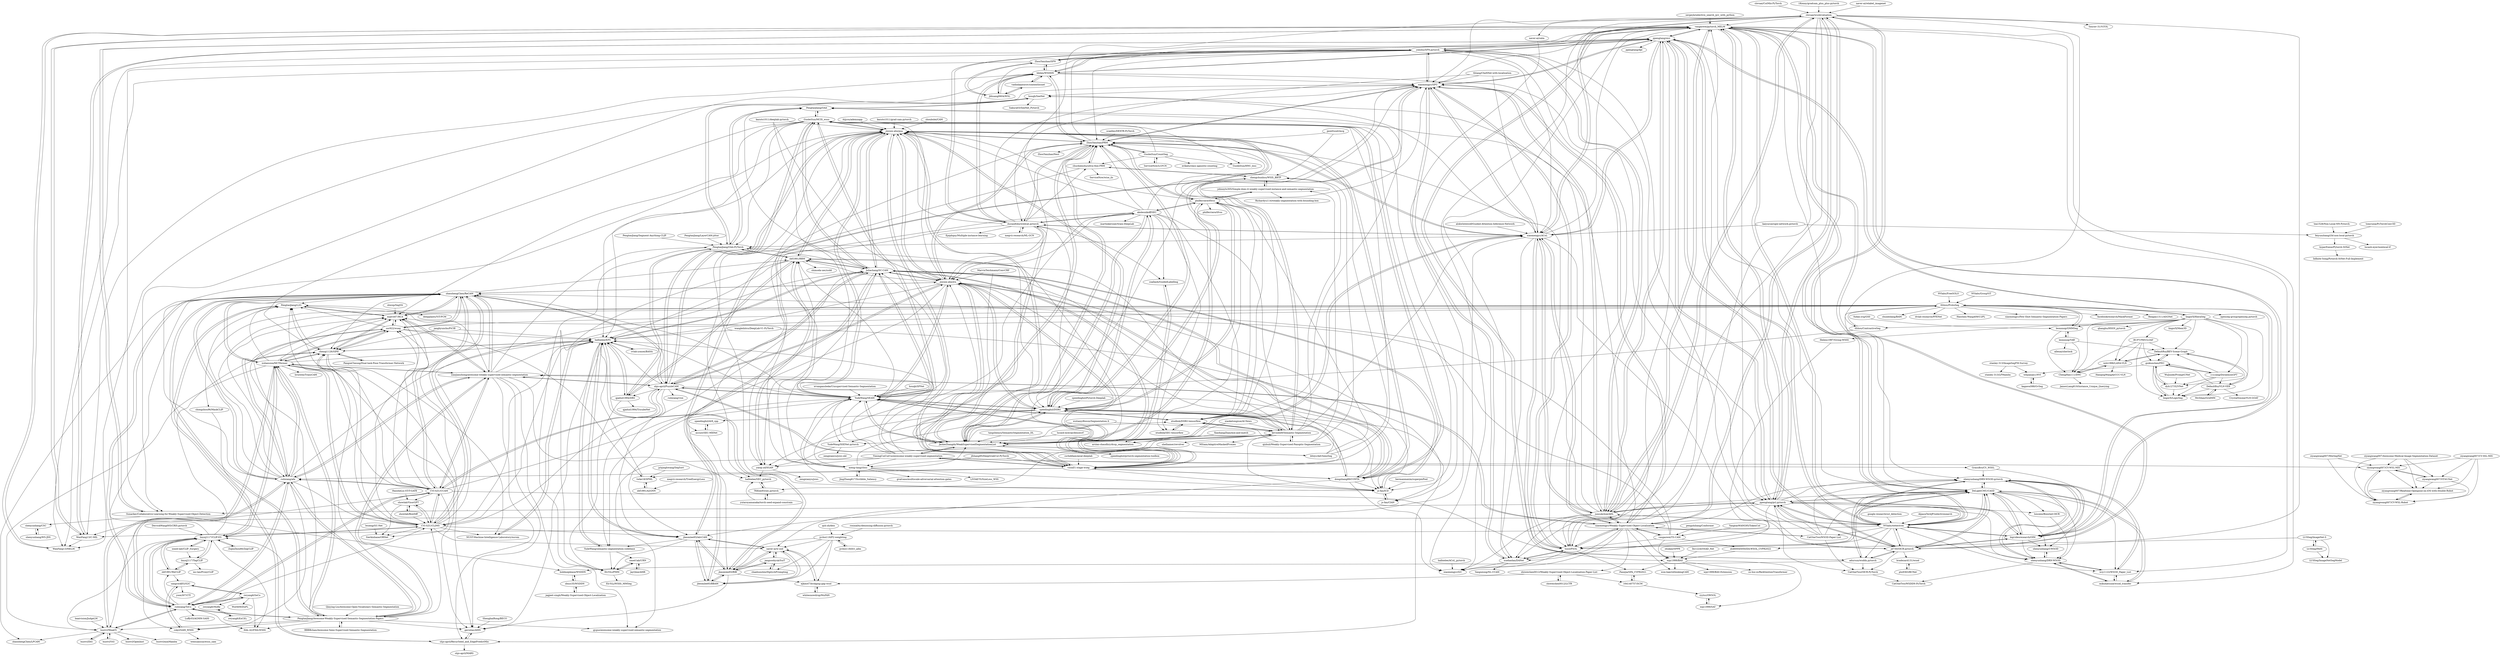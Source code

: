 digraph G {
"clovaai/CutMix-PyTorch" -> "clovaai/wsolevaluation" ["e"=1]
"yeezhu/SPN.pytorch" -> "ZhouYanzhao/SPN"
"yeezhu/SPN.pytorch" -> "vasgaowei/pytorch_MELM"
"yeezhu/SPN.pytorch" -> "xiaomengyc/SPG"
"yeezhu/SPN.pytorch" -> "ppengtang/oicr"
"yeezhu/SPN.pytorch" -> "ppengtang/pcl.pytorch"
"yeezhu/SPN.pytorch" -> "durandtibo/wildcat.pytorch"
"yeezhu/SPN.pytorch" -> "xiaomengyc/ACoL"
"yeezhu/SPN.pytorch" -> "WanFang13/MELM"
"yeezhu/SPN.pytorch" -> "ZhouYanzhao/PRM"
"yeezhu/SPN.pytorch" -> "jbhuang0604/WSL"
"yeezhu/SPN.pytorch" -> "junsukchoe/ADL"
"yeezhu/SPN.pytorch" -> "hbilen/WSDDN"
"yeezhu/SPN.pytorch" -> "Sunarker/Collaborative-Learning-for-Weakly-Supervised-Object-Detection"
"yeezhu/SPN.pytorch" -> "tzzcl/PSOL"
"yeezhu/SPN.pytorch" -> "jd730/OICR-pytorch"
"WanFang13/C-MIL" -> "vasgaowei/pytorch_MELM"
"WanFang13/C-MIL" -> "WanFang13/MELM"
"WanFang13/C-MIL" -> "ppengtang/oicr"
"kazuto1011/deeplab-pytorch" -> "jiwoon-ahn/irn" ["e"=1]
"kazuto1011/deeplab-pytorch" -> "jiwoon-ahn/psa" ["e"=1]
"kazuto1011/deeplab-pytorch" -> "YudeWang/SEAM" ["e"=1]
"jiwoon-ahn/psa" -> "jiwoon-ahn/irn"
"jiwoon-ahn/psa" -> "YudeWang/SEAM"
"jiwoon-ahn/psa" -> "speedinghzl/DSRG"
"jiwoon-ahn/psa" -> "JackieZhangdx/WeakSupervisedSegmentationList"
"jiwoon-ahn/psa" -> "zbf1991/RRM"
"jiwoon-ahn/psa" -> "visinf/1-stage-wseg"
"jiwoon-ahn/psa" -> "Juliachang/SC-CAM"
"jiwoon-ahn/psa" -> "js-fan/ICD"
"jiwoon-ahn/psa" -> "dongzhang89/CONTA"
"jiwoon-ahn/psa" -> "shjo-april/PuzzleCAM"
"jiwoon-ahn/psa" -> "ZhouYanzhao/PRM"
"jiwoon-ahn/psa" -> "halbielee/EPS"
"jiwoon-ahn/psa" -> "GuoleiSun/MCIS_wsss"
"jiwoon-ahn/psa" -> "kevinlee9/Semantic-Segmentation"
"jiwoon-ahn/psa" -> "xtudbxk/DSRG-tensorflow"
"jiwoon-ahn/irn" -> "jiwoon-ahn/psa"
"jiwoon-ahn/irn" -> "YudeWang/SEAM"
"jiwoon-ahn/irn" -> "ZhouYanzhao/PRM"
"jiwoon-ahn/irn" -> "Juliachang/SC-CAM"
"jiwoon-ahn/irn" -> "speedinghzl/DSRG"
"jiwoon-ahn/irn" -> "visinf/1-stage-wseg"
"jiwoon-ahn/irn" -> "JackieZhangdx/WeakSupervisedSegmentationList"
"jiwoon-ahn/irn" -> "zbf1991/RRM"
"jiwoon-ahn/irn" -> "dongzhang89/CONTA"
"jiwoon-ahn/irn" -> "jbeomlee93/AdvCAM"
"jiwoon-ahn/irn" -> "halbielee/EPS"
"jiwoon-ahn/irn" -> "zhaozhengChen/ReCAM"
"jiwoon-ahn/irn" -> "js-fan/ICD"
"jiwoon-ahn/irn" -> "shjo-april/PuzzleCAM"
"jiwoon-ahn/irn" -> "GuoleiSun/MCIS_wsss"
"1Konny/gradcam_plus_plus-pytorch" -> "clovaai/wsolevaluation" ["e"=1]
"WanFang13/MELM" -> "vasgaowei/pytorch_MELM"
"vasgaowei/pytorch_MELM" -> "ppengtang/pcl.pytorch"
"vasgaowei/pytorch_MELM" -> "DeLightCMU/CASD"
"vasgaowei/pytorch_MELM" -> "WanFang13/MELM"
"vasgaowei/pytorch_MELM" -> "jd730/OICR-pytorch"
"vasgaowei/pytorch_MELM" -> "Sunarker/Collaborative-Learning-for-Weakly-Supervised-Object-Detection"
"vasgaowei/pytorch_MELM" -> "WanFang13/C-MIL"
"vasgaowei/pytorch_MELM" -> "ppengtang/oicr"
"vasgaowei/pytorch_MELM" -> "NVlabs/wetectron"
"vasgaowei/pytorch_MELM" -> "shenyunhang/DRN-WSOD-pytorch"
"vasgaowei/pytorch_MELM" -> "xuehaolan/DANet"
"vasgaowei/pytorch_MELM" -> "wcy1122/WSOD_Paper_List"
"vasgaowei/pytorch_MELM" -> "adursun/wsddn.pytorch"
"vasgaowei/pytorch_MELM" -> "junsukchoe/ADL"
"vasgaowei/pytorch_MELM" -> "mikuhatsune/wsod_transfer"
"vasgaowei/pytorch_MELM" -> "bigvideoresearch/OIM"
"tea1528/Non-Local-NN-Pytorch" -> "feiyunzhang/i3d-non-local-pytorch" ["e"=1]
"ppengtang/pcl.pytorch" -> "ppengtang/oicr"
"ppengtang/pcl.pytorch" -> "vasgaowei/pytorch_MELM"
"ppengtang/pcl.pytorch" -> "jd730/OICR-pytorch"
"ppengtang/pcl.pytorch" -> "DeLightCMU/CASD"
"ppengtang/pcl.pytorch" -> "NVlabs/wetectron"
"ppengtang/pcl.pytorch" -> "bigvideoresearch/OIM"
"ppengtang/pcl.pytorch" -> "junsukchoe/ADL"
"ppengtang/pcl.pytorch" -> "shenyunhang/DRN-WSOD-pytorch"
"ppengtang/pcl.pytorch" -> "clovaai/wsolevaluation"
"ppengtang/pcl.pytorch" -> "Sunarker/Collaborative-Learning-for-Weakly-Supervised-Object-Detection"
"ppengtang/pcl.pytorch" -> "WanFang13/C-MIL"
"ppengtang/pcl.pytorch" -> "shenyunhang/DRN-WSOD"
"ppengtang/pcl.pytorch" -> "tzzcl/PSOL"
"ppengtang/pcl.pytorch" -> "CatOneTwo/OICR-PyTorch"
"ppengtang/pcl.pytorch" -> "luiszeni/Boosted-OICR"
"kevinlee9/Semantic-Segmentation" -> "JackieZhangdx/WeakSupervisedSegmentationList"
"kevinlee9/Semantic-Segmentation" -> "speedinghzl/DSRG"
"kevinlee9/Semantic-Segmentation" -> "xtudbxk/DSRG-tensorflow"
"kevinlee9/Semantic-Segmentation" -> "jiwoon-ahn/psa"
"kevinlee9/Semantic-Segmentation" -> "xiaomengyc/ACoL"
"kevinlee9/Semantic-Segmentation" -> "YudeWang/SSENet-pytorch"
"kevinlee9/Semantic-Segmentation" -> "qizhuli/Weakly-Supervised-Panoptic-Segmentation" ["e"=1]
"kevinlee9/Semantic-Segmentation" -> "jiwoon-ahn/irn"
"kevinlee9/Semantic-Segmentation" -> "MSiam/AdaptiveMaskedProxies" ["e"=1]
"kevinlee9/Semantic-Segmentation" -> "Juliachang/SC-CAM"
"kevinlee9/Semantic-Segmentation" -> "shelhamer/revolver" ["e"=1]
"kevinlee9/Semantic-Segmentation" -> "arslan-chaudhry/dcsp_segmentation"
"kevinlee9/Semantic-Segmentation" -> "TKKim93/sec.pytorch"
"kevinlee9/Semantic-Segmentation" -> "chengchunhsu/WSIS_BBTP"
"kevinlee9/Semantic-Segmentation" -> "js-fan/ICD"
"philferriere/tfwss" -> "johnnylu305/Simple-does-it-weakly-supervised-instance-and-semantic-segmentation"
"philferriere/tfwss" -> "ZhouYanzhao/PRM"
"philferriere/tfwss" -> "speedinghzl/DSRG"
"philferriere/tfwss" -> "JackieZhangdx/WeakSupervisedSegmentationList"
"philferriere/tfwss" -> "xtudbxk/DSRG-tensorflow"
"philferriere/tfwss" -> "xtudbxk/SEC-tensorflow"
"philferriere/tfwss" -> "philferriere/tfvos" ["e"=1]
"philferriere/tfwss" -> "jiwoon-ahn/psa"
"philferriere/tfwss" -> "akolesnikoff/SEC"
"philferriere/tfwss" -> "xiaomengyc/SPG"
"JackieZhangdx/WeakSupervisedSegmentationList" -> "kevinlee9/Semantic-Segmentation"
"JackieZhangdx/WeakSupervisedSegmentationList" -> "speedinghzl/DSRG"
"JackieZhangdx/WeakSupervisedSegmentationList" -> "jiwoon-ahn/psa"
"JackieZhangdx/WeakSupervisedSegmentationList" -> "ZhouYanzhao/PRM"
"JackieZhangdx/WeakSupervisedSegmentationList" -> "jiwoon-ahn/irn"
"JackieZhangdx/WeakSupervisedSegmentationList" -> "YimingCuiCuiCui/awesome-weakly-supervised-segmentation"
"JackieZhangdx/WeakSupervisedSegmentationList" -> "philferriere/tfwss"
"JackieZhangdx/WeakSupervisedSegmentationList" -> "YudeWang/SEAM"
"JackieZhangdx/WeakSupervisedSegmentationList" -> "akolesnikoff/SEC"
"JackieZhangdx/WeakSupervisedSegmentationList" -> "xiaomengyc/ACoL"
"JackieZhangdx/WeakSupervisedSegmentationList" -> "durandtibo/wildcat.pytorch"
"JackieZhangdx/WeakSupervisedSegmentationList" -> "xiaomengyc/SPG"
"JackieZhangdx/WeakSupervisedSegmentationList" -> "xtudbxk/DSRG-tensorflow"
"JackieZhangdx/WeakSupervisedSegmentationList" -> "speedinghzl/pytorch-segmentation-toolbox" ["e"=1]
"JackieZhangdx/WeakSupervisedSegmentationList" -> "hfslyc/AdvSemiSeg" ["e"=1]
"tangzhenyu/SemanticSegmentation_DL" -> "JackieZhangdx/WeakSupervisedSegmentationList" ["e"=1]
"megvii-research/ML-GCN" -> "durandtibo/wildcat.pytorch" ["e"=1]
"bermanmaxim/superpixPool" -> "js-fan/ICD" ["e"=1]
"hfslyc/AdvSemiSeg" -> "speedinghzl/DSRG" ["e"=1]
"hfslyc/AdvSemiSeg" -> "JackieZhangdx/WeakSupervisedSegmentationList" ["e"=1]
"hfslyc/AdvSemiSeg" -> "jiwoon-ahn/psa" ["e"=1]
"hfslyc/AdvSemiSeg" -> "philferriere/tfwss" ["e"=1]
"scaelles/DEXTR-PyTorch" -> "ZhouYanzhao/PRM" ["e"=1]
"thtang/CheXNet-with-localization" -> "durandtibo/wildcat.pytorch" ["e"=1]
"thtang/CheXNet-with-localization" -> "xiaomengyc/ACoL" ["e"=1]
"thtang/CheXNet-with-localization" -> "xiaomengyc/SPG" ["e"=1]
"wutianyiRosun/Segmentation.X" -> "JackieZhangdx/WeakSupervisedSegmentationList" ["e"=1]
"wutianyiRosun/Segmentation.X" -> "kevinlee9/Semantic-Segmentation" ["e"=1]
"ascust/SEC-MXNet" -> "speedinghzl/drfi_cpp"
"ascust/SEC-MXNet" -> "halbielee/SEC_pytorch"
"xiaomengyc/Weakly-Supervised-Object-Localization" -> "tzzcl/PSOL"
"xiaomengyc/Weakly-Supervised-Object-Localization" -> "clovaai/wsolevaluation"
"xiaomengyc/Weakly-Supervised-Object-Localization" -> "CatOneTwo/WSOD-Paper-List"
"xiaomengyc/Weakly-Supervised-Object-Localization" -> "xiaomengyc/SPG"
"xiaomengyc/Weakly-Supervised-Object-Localization" -> "xiaomengyc/I2C"
"xiaomengyc/Weakly-Supervised-Object-Localization" -> "junsukchoe/ADL"
"xiaomengyc/Weakly-Supervised-Object-Localization" -> "xiaomengyc/ACoL"
"xiaomengyc/Weakly-Supervised-Object-Localization" -> "zhiweichen0012/Weakly-Supervised-Object-Localization-Paper-List"
"xiaomengyc/Weakly-Supervised-Object-Localization" -> "xuehaolan/DANet"
"xiaomengyc/Weakly-Supervised-Object-Localization" -> "xiaojianzhong/awesome-weakly-supervised-semantic-segmentation"
"xiaomengyc/Weakly-Supervised-Object-Localization" -> "wpy1999/BAS"
"xiaomengyc/Weakly-Supervised-Object-Localization" -> "shenyunhang/DRN-WSOD-pytorch"
"xiaomengyc/Weakly-Supervised-Object-Localization" -> "vasgaowei/TS-CAM"
"xiaomengyc/Weakly-Supervised-Object-Localization" -> "PengtaoJiang/OAA"
"xiaomengyc/Weakly-Supervised-Object-Localization" -> "won-bae/rethinkingCAM"
"xtudbxk/DSRG-tensorflow" -> "xtudbxk/SEC-tensorflow"
"xtudbxk/DSRG-tensorflow" -> "speedinghzl/DSRG"
"xtudbxk/DSRG-tensorflow" -> "kevinlee9/Semantic-Segmentation"
"xtudbxk/DSRG-tensorflow" -> "PengtaoJiang/OAA"
"qizhuli/Weakly-Supervised-Panoptic-Segmentation" -> "johnnylu305/Simple-does-it-weakly-supervised-instance-and-semantic-segmentation" ["e"=1]
"qizhuli/Weakly-Supervised-Panoptic-Segmentation" -> "chengchunhsu/WSIS_BBTP" ["e"=1]
"qizhuli/Weakly-Supervised-Panoptic-Segmentation" -> "kevinlee9/Semantic-Segmentation" ["e"=1]
"qizhuli/Weakly-Supervised-Panoptic-Segmentation" -> "xtudbxk/DSRG-tensorflow" ["e"=1]
"xiaoketongxue/AI-News" -> "JackieZhangdx/WeakSupervisedSegmentationList" ["e"=1]
"xiaoketongxue/AI-News" -> "kevinlee9/Semantic-Segmentation" ["e"=1]
"sergeyk/selective_search_ijcv_with_python" -> "vasgaowei/pytorch_MELM" ["e"=1]
"junsukchoe/ADL" -> "clovaai/wsolevaluation"
"junsukchoe/ADL" -> "xiaomengyc/SPG"
"junsukchoe/ADL" -> "xiaomengyc/ACoL"
"junsukchoe/ADL" -> "vasgaowei/pytorch_MELM"
"junsukchoe/ADL" -> "xuehaolan/DANet"
"junsukchoe/ADL" -> "ppengtang/pcl.pytorch"
"junsukchoe/ADL" -> "tzzcl/PSOL"
"junsukchoe/ADL" -> "xiaomengyc/I2C"
"junsukchoe/ADL" -> "xiaomengyc/Weakly-Supervised-Object-Localization"
"junsukchoe/ADL" -> "ppengtang/oicr"
"junsukchoe/ADL" -> "DeLightCMU/CASD"
"junsukchoe/ADL" -> "ZhouYanzhao/PRM"
"junsukchoe/ADL" -> "houqb/SeeNet"
"junsukchoe/ADL" -> "yeezhu/SPN.pytorch"
"junsukchoe/ADL" -> "NVlabs/wetectron"
"ZhouYanzhao/PRM" -> "chuchienshu/ultra-thin-PRM"
"ZhouYanzhao/PRM" -> "jiwoon-ahn/irn"
"ZhouYanzhao/PRM" -> "JackieZhangdx/WeakSupervisedSegmentationList"
"ZhouYanzhao/PRM" -> "speedinghzl/DSRG"
"ZhouYanzhao/PRM" -> "xiaomengyc/SPG"
"ZhouYanzhao/PRM" -> "GuoleiSun/CountSeg"
"ZhouYanzhao/PRM" -> "philferriere/tfwss"
"ZhouYanzhao/PRM" -> "xiaomengyc/ACoL"
"ZhouYanzhao/PRM" -> "jiwoon-ahn/psa"
"ZhouYanzhao/PRM" -> "hbilen/WSDDN"
"ZhouYanzhao/PRM" -> "durandtibo/wildcat.pytorch"
"ZhouYanzhao/PRM" -> "xtudbxk/DSRG-tensorflow"
"ZhouYanzhao/PRM" -> "visinf/1-stage-wseg"
"ZhouYanzhao/PRM" -> "vasgaowei/pytorch_MELM"
"ZhouYanzhao/PRM" -> "ZhouYanzhao/Nest"
"feiyunzhang/i3d-non-local-pytorch" -> "lucasb-eyer/nonlocal-tf" ["e"=1]
"feiyunzhang/i3d-non-local-pytorch" -> "hyperfraise/Pytorch-StNet"
"kaiyuyue/cgnl-network.pytorch" -> "xiaomengyc/ACoL"
"kaiyuyue/cgnl-network.pytorch" -> "feiyunzhang/i3d-non-local-pytorch"
"MarvinTeichmann/ConvCRF" -> "jiwoon-ahn/irn" ["e"=1]
"MarvinTeichmann/ConvCRF" -> "JackieZhangdx/WeakSupervisedSegmentationList" ["e"=1]
"tomrunia/PyTorchConv3D" -> "feiyunzhang/i3d-non-local-pytorch" ["e"=1]
"jd730/OICR-pytorch" -> "vasgaowei/pytorch_MELM"
"jd730/OICR-pytorch" -> "ppengtang/pcl.pytorch"
"jd730/OICR-pytorch" -> "ppengtang/oicr"
"jd730/OICR-pytorch" -> "adursun/wsddn.pytorch"
"jd730/OICR-pytorch" -> "CatOneTwo/OICR-PyTorch"
"jd730/OICR-pytorch" -> "DeLightCMU/CASD"
"jd730/OICR-pytorch" -> "bigvideoresearch/OIM"
"jd730/OICR-pytorch" -> "bradezard131/wsod"
"jd730/OICR-pytorch" -> "NVlabs/wetectron"
"meng-tang/rloss" -> "zbf1991/RRM"
"meng-tang/rloss" -> "JingZhang617/Scribble_Saliency" ["e"=1]
"meng-tang/rloss" -> "jiwoon-ahn/psa"
"meng-tang/rloss" -> "js-fan/ICD"
"meng-tang/rloss" -> "speedinghzl/DSRG"
"meng-tang/rloss" -> "YudeWang/SEAM"
"meng-tang/rloss" -> "JackieZhangdx/WeakSupervisedSegmentationList"
"meng-tang/rloss" -> "ZhouYanzhao/PRM"
"meng-tang/rloss" -> "gvalvano/multiscale-adversarial-attention-gates" ["e"=1]
"meng-tang/rloss" -> "LIVIAETS/SizeLoss_WSS" ["e"=1]
"hyperfraise/Pytorch-StNet" -> "Infinite-Song/Pytorch-StNet-Full-Implement"
"ServiceNow/LCFCN" -> "GuoleiSun/CountSeg" ["e"=1]
"alokwhitewolf/Guided-Attention-Inference-Network" -> "xiaomengyc/ACoL" ["e"=1]
"johnnylu305/Simple-does-it-weakly-supervised-instance-and-semantic-segmentation" -> "philferriere/tfwss"
"johnnylu305/Simple-does-it-weakly-supervised-instance-and-semantic-segmentation" -> "Richardyu114/weakly-segmentation-with-bounding-box"
"johnnylu305/Simple-does-it-weakly-supervised-instance-and-semantic-segmentation" -> "chengchunhsu/WSIS_BBTP"
"ptx9363/BCNet" -> "bradezard131/wsod"
"speedinghzl/DSRG" -> "akolesnikoff/SEC"
"speedinghzl/DSRG" -> "xtudbxk/DSRG-tensorflow"
"speedinghzl/DSRG" -> "JackieZhangdx/WeakSupervisedSegmentationList"
"speedinghzl/DSRG" -> "jiwoon-ahn/psa"
"speedinghzl/DSRG" -> "ZhouYanzhao/PRM"
"speedinghzl/DSRG" -> "jiwoon-ahn/irn"
"speedinghzl/DSRG" -> "kevinlee9/Semantic-Segmentation"
"speedinghzl/DSRG" -> "xiaomengyc/SPG"
"speedinghzl/DSRG" -> "zbf1991/RRM"
"speedinghzl/DSRG" -> "YudeWang/SSENet-pytorch"
"speedinghzl/DSRG" -> "philferriere/tfwss"
"speedinghzl/DSRG" -> "YudeWang/SEAM"
"speedinghzl/DSRG" -> "yaoqi-zd/SGAN"
"speedinghzl/DSRG" -> "js-fan/ICD"
"speedinghzl/DSRG" -> "speedinghzl/drfi_cpp"
"xiaomengyc/ACoL" -> "xiaomengyc/SPG"
"xiaomengyc/ACoL" -> "junsukchoe/ADL"
"xiaomengyc/ACoL" -> "tzzcl/PSOL"
"xiaomengyc/ACoL" -> "durandtibo/wildcat.pytorch"
"xiaomengyc/ACoL" -> "ZhouYanzhao/PRM"
"xiaomengyc/ACoL" -> "PengtaoJiang/OAA-PyTorch"
"xiaomengyc/ACoL" -> "xiaomengyc/I2C"
"xiaomengyc/ACoL" -> "xiaomengyc/Weakly-Supervised-Object-Localization"
"xiaomengyc/ACoL" -> "houqb/SeeNet"
"xiaomengyc/ACoL" -> "xuehaolan/DANet"
"xiaomengyc/ACoL" -> "ppengtang/oicr"
"xiaomengyc/ACoL" -> "clovaai/wsolevaluation"
"xiaomengyc/ACoL" -> "vasgaowei/pytorch_MELM"
"xiaomengyc/ACoL" -> "jd730/OICR-pytorch"
"xiaomengyc/ACoL" -> "JackieZhangdx/WeakSupervisedSegmentationList"
"xiaomengyc/SPG" -> "xiaomengyc/ACoL"
"xiaomengyc/SPG" -> "junsukchoe/ADL"
"xiaomengyc/SPG" -> "xuehaolan/DANet"
"xiaomengyc/SPG" -> "ZhouYanzhao/PRM"
"xiaomengyc/SPG" -> "yeezhu/SPN.pytorch"
"xiaomengyc/SPG" -> "tzzcl/PSOL"
"xiaomengyc/SPG" -> "xiaomengyc/Weakly-Supervised-Object-Localization"
"xiaomengyc/SPG" -> "ppengtang/oicr"
"xiaomengyc/SPG" -> "vasgaowei/pytorch_MELM"
"xiaomengyc/SPG" -> "speedinghzl/DSRG"
"xiaomengyc/SPG" -> "WanFang13/MELM"
"xiaomengyc/SPG" -> "houqb/SeeNet"
"jfzhang95/DeepGrabCut-PyTorch" -> "meng-tang/rloss" ["e"=1]
"jfzhang95/DeepGrabCut-PyTorch" -> "visinf/1-stage-wseg" ["e"=1]
"TKKim93/sec.pytorch" -> "halbielee/SEC_pytorch"
"TKKim93/sec.pytorch" -> "yutaroyamanaka/torch-seed-expand-constrain"
"GrassBro/CV_WSSL" -> "shenyunhang/DRN-WSOD-pytorch"
"GrassBro/CV_WSSL" -> "bigvideoresearch/OIM"
"GuoleiSun/CountSeg" -> "ZhouYanzhao/PRM"
"GuoleiSun/CountSeg" -> "chuchienshu/ultra-thin-PRM"
"GuoleiSun/CountSeg" -> "ServiceNow/LCFCN" ["e"=1]
"GuoleiSun/CountSeg" -> "GuoleiSun/MCIS_wsss"
"GuoleiSun/CountSeg" -> "GuoleiSun/HNC_loss"
"GuoleiSun/CountSeg" -> "erikalu/class-agnostic-counting" ["e"=1]
"XiaohangZhan/mix-and-match" -> "arslan-chaudhry/dcsp_segmentation"
"shenyunhang/CSC" -> "shenyunhang/WS-JDS"
"Sunarker/Collaborative-Learning-for-Weakly-Supervised-Object-Detection" -> "vasgaowei/pytorch_MELM"
"Sunarker/Collaborative-Learning-for-Weakly-Supervised-Object-Detection" -> "shenyunhang/CSC"
"Sunarker/Collaborative-Learning-for-Weakly-Supervised-Object-Detection" -> "holdmeplease/WSDDN"
"jagjeet-singh/Weakly-Supervised-Object-Localization" -> "zbxzc35/WSDDN"
"houqb/SeeNet" -> "PengtaoJiang/OAA"
"houqb/SeeNet" -> "Sakura03/SeeNet_Pytorch"
"houqb/SeeNet" -> "PengtaoJiang/OAA-PyTorch"
"halbielee/ACoL_pytorch" -> "xiaomengyc/I2C"
"xtudbxk/SEC-tensorflow" -> "xtudbxk/DSRG-tensorflow"
"shenyunhang/WS-JDS" -> "shenyunhang/CSC"
"zbxzc35/WSDDN" -> "jagjeet-singh/Weakly-Supervised-Object-Localization"
"zbxzc35/WSDDN" -> "holdmeplease/WSDDN"
"chuchienshu/ultra-thin-PRM" -> "ZhouYanzhao/PRM"
"chuchienshu/ultra-thin-PRM" -> "ServiceNow/wise_ils"
"chuchienshu/ultra-thin-PRM" -> "chengchunhsu/WSIS_BBTP"
"chuchienshu/ultra-thin-PRM" -> "halbielee/SEC_pytorch"
"holdmeplease/WSDDN" -> "zbxzc35/WSDDN"
"NVlabs/wetectron" -> "ppengtang/pcl.pytorch"
"NVlabs/wetectron" -> "DeLightCMU/CASD"
"NVlabs/wetectron" -> "vasgaowei/pytorch_MELM"
"NVlabs/wetectron" -> "shenyunhang/DRN-WSOD-pytorch"
"NVlabs/wetectron" -> "bigvideoresearch/OIM"
"NVlabs/wetectron" -> "jd730/OICR-pytorch"
"NVlabs/wetectron" -> "ppengtang/oicr"
"NVlabs/wetectron" -> "shenyunhang/DRN-WSOD"
"NVlabs/wetectron" -> "adursun/wsddn.pytorch"
"NVlabs/wetectron" -> "WanFang13/C-MIL"
"NVlabs/wetectron" -> "CatOneTwo/WSOD-Paper-List"
"NVlabs/wetectron" -> "clovaai/wsolevaluation"
"NVlabs/wetectron" -> "tzzcl/PSOL"
"NVlabs/wetectron" -> "wcy1122/WSOD_Paper_List"
"NVlabs/wetectron" -> "junsukchoe/ADL"
"CatOneTwo/WSOD-Paper-List" -> "xiaomengyc/Weakly-Supervised-Object-Localization"
"CatOneTwo/WSOD-Paper-List" -> "shenyunhang/DRN-WSOD-pytorch"
"CatOneTwo/WSOD-Paper-List" -> "CatOneTwo/OICR-PyTorch"
"CatOneTwo/WSOD-Paper-List" -> "DeLightCMU/CASD"
"CatOneTwo/WSOD-Paper-List" -> "vasgaowei/pytorch_MELM"
"CatOneTwo/WSOD-Paper-List" -> "ppengtang/pcl.pytorch"
"PengtaoJiang/LayerCAM-jittor" -> "PengtaoJiang/OAA-PyTorch" ["e"=1]
"csrhddlam/axial-deeplab" -> "visinf/1-stage-wseg" ["e"=1]
"visinf/1-stage-wseg" -> "YudeWang/SEAM"
"visinf/1-stage-wseg" -> "Juliachang/SC-CAM"
"visinf/1-stage-wseg" -> "jiwoon-ahn/psa"
"visinf/1-stage-wseg" -> "jiwoon-ahn/irn"
"visinf/1-stage-wseg" -> "js-fan/ICD"
"visinf/1-stage-wseg" -> "zbf1991/RRM"
"visinf/1-stage-wseg" -> "dongzhang89/CONTA"
"visinf/1-stage-wseg" -> "shjo-april/PuzzleCAM"
"visinf/1-stage-wseg" -> "GuoleiSun/MCIS_wsss"
"visinf/1-stage-wseg" -> "ZhouYanzhao/PRM"
"visinf/1-stage-wseg" -> "rulixiang/afa"
"visinf/1-stage-wseg" -> "twke18/SPML"
"visinf/1-stage-wseg" -> "YimingCuiCuiCui/awesome-weakly-supervised-segmentation"
"visinf/1-stage-wseg" -> "halbielee/EPS"
"visinf/1-stage-wseg" -> "PengtaoJiang/OAA-PyTorch"
"YudeWang/SEAM" -> "jiwoon-ahn/psa"
"YudeWang/SEAM" -> "jiwoon-ahn/irn"
"YudeWang/SEAM" -> "Juliachang/SC-CAM"
"YudeWang/SEAM" -> "visinf/1-stage-wseg"
"YudeWang/SEAM" -> "js-fan/ICD"
"YudeWang/SEAM" -> "GuoleiSun/MCIS_wsss"
"YudeWang/SEAM" -> "dongzhang89/CONTA"
"YudeWang/SEAM" -> "shjo-april/PuzzleCAM"
"YudeWang/SEAM" -> "speedinghzl/DSRG"
"YudeWang/SEAM" -> "halbielee/EPS"
"YudeWang/SEAM" -> "JackieZhangdx/WeakSupervisedSegmentationList"
"YudeWang/SEAM" -> "YudeWang/semantic-segmentation-codebase"
"YudeWang/SEAM" -> "YudeWang/SSENet-pytorch"
"YudeWang/SEAM" -> "zbf1991/RRM"
"YudeWang/SEAM" -> "zhaozhengChen/ReCAM"
"rosinality/denoising-diffusion-pytorch" -> "jychoi118/P2-weighting" ["e"=1]
"jyhjinghwang/SegSort" -> "twke18/SPML" ["e"=1]
"YimingCuiCuiCui/awesome-weakly-supervised-segmentation" -> "JackieZhangdx/WeakSupervisedSegmentationList"
"YimingCuiCuiCui/awesome-weakly-supervised-segmentation" -> "xiaojianzhong/awesome-weakly-supervised-semantic-segmentation"
"YimingCuiCuiCui/awesome-weakly-supervised-segmentation" -> "gyguo/awesome-weakly-supervised-semantic-segmentation" ["e"=1]
"YimingCuiCuiCui/awesome-weakly-supervised-segmentation" -> "visinf/1-stage-wseg"
"YimingCuiCuiCui/awesome-weakly-supervised-segmentation" -> "GrassBro/CV_WSSL"
"YimingCuiCuiCui/awesome-weakly-supervised-segmentation" -> "jiwoon-ahn/irn"
"YimingCuiCuiCui/awesome-weakly-supervised-segmentation" -> "YudeWang/SEAM"
"YimingCuiCuiCui/awesome-weakly-supervised-segmentation" -> "ziyangwang007/CV-WSL-MIS"
"YimingCuiCuiCui/awesome-weakly-supervised-segmentation" -> "kevinlee9/Semantic-Segmentation"
"YimingCuiCuiCui/awesome-weakly-supervised-segmentation" -> "Juliachang/SC-CAM"
"YimingCuiCuiCui/awesome-weakly-supervised-segmentation" -> "meng-tang/rloss"
"YimingCuiCuiCui/awesome-weakly-supervised-segmentation" -> "yaoqi-zd/SGAN"
"houqb/SPNet" -> "YudeWang/SEAM" ["e"=1]
"zbf1991/RRM" -> "yaoqi-zd/SGAN"
"zbf1991/RRM" -> "PengtaoJiang/OAA-PyTorch"
"zbf1991/RRM" -> "Juliachang/SC-CAM"
"zbf1991/RRM" -> "jiwoon-ahn/psa"
"zbf1991/RRM" -> "Eli-YiLi/PMM"
"zbf1991/RRM" -> "qjadud1994/DRS"
"zbf1991/RRM" -> "halbielee/EPS"
"zbf1991/RRM" -> "shimoda-uec/ssdd"
"Juliachang/SC-CAM" -> "GuoleiSun/MCIS_wsss"
"Juliachang/SC-CAM" -> "js-fan/ICD"
"Juliachang/SC-CAM" -> "YudeWang/SEAM"
"Juliachang/SC-CAM" -> "dongzhang89/CONTA"
"Juliachang/SC-CAM" -> "halbielee/EPS"
"Juliachang/SC-CAM" -> "visinf/1-stage-wseg"
"Juliachang/SC-CAM" -> "zbf1991/RRM"
"Juliachang/SC-CAM" -> "jiwoon-ahn/irn"
"Juliachang/SC-CAM" -> "jiwoon-ahn/psa"
"Juliachang/SC-CAM" -> "shjo-april/PuzzleCAM"
"Juliachang/SC-CAM" -> "jbeomlee93/AdvCAM"
"Juliachang/SC-CAM" -> "yaoqi-zd/SGAN"
"Juliachang/SC-CAM" -> "YudeWang/semantic-segmentation-codebase"
"Juliachang/SC-CAM" -> "PengtaoJiang/OAA"
"Juliachang/SC-CAM" -> "PengtaoJiang/OAA-PyTorch"
"js-fan/ICD" -> "Juliachang/SC-CAM"
"js-fan/ICD" -> "js-fan/CIAN"
"jponttuset/mcg" -> "ZhouYanzhao/PRM" ["e"=1]
"jponttuset/mcg" -> "chengchunhsu/WSIS_BBTP" ["e"=1]
"wangleihitcs/DeepLab-V1-PyTorch" -> "halbielee/EPS"
"wangleihitcs/DeepLab-V1-PyTorch" -> "js-fan/CIAN"
"luiszeni/Boosted-OICR" -> "shenyunhang/DRN-WSOD"
"mikuhatsune/wsod_transfer" -> "shenyunhang/DRN-WSOD"
"mikuhatsune/wsod_transfer" -> "wcy1122/WSOD_Paper_List"
"mikuhatsune/wsod_transfer" -> "DeLightCMU/CASD"
"CatOneTwo/OICR-PyTorch" -> "CatOneTwo/WSDDN-PyTorch"
"google-research/ssl_detection" -> "NVlabs/wetectron" ["e"=1]
"chengchunhsu/WSIS_BBTP" -> "jbeomlee93/BBAM"
"chengchunhsu/WSIS_BBTP" -> "chuchienshu/ultra-thin-PRM"
"chengchunhsu/WSIS_BBTP" -> "johnnylu305/Simple-does-it-weakly-supervised-instance-and-semantic-segmentation"
"JingZhang617/Scribble_Saliency" -> "meng-tang/rloss" ["e"=1]
"clovaai/wsolevaluation" -> "junsukchoe/ADL"
"clovaai/wsolevaluation" -> "xiaomengyc/Weakly-Supervised-Object-Localization"
"clovaai/wsolevaluation" -> "tzzcl/PSOL"
"clovaai/wsolevaluation" -> "ppengtang/pcl.pytorch"
"clovaai/wsolevaluation" -> "xiaomengyc/ACoL"
"clovaai/wsolevaluation" -> "xiaomengyc/I2C"
"clovaai/wsolevaluation" -> "xiaomengyc/SPG"
"clovaai/wsolevaluation" -> "DeLightCMU/CASD"
"clovaai/wsolevaluation" -> "naver-ai/calm" ["e"=1]
"clovaai/wsolevaluation" -> "NVlabs/wetectron"
"clovaai/wsolevaluation" -> "jd730/OICR-pytorch"
"clovaai/wsolevaluation" -> "Saurav-31/ViTOL"
"clovaai/wsolevaluation" -> "vasgaowei/pytorch_MELM"
"clovaai/wsolevaluation" -> "xuehaolan/DANet"
"clovaai/wsolevaluation" -> "jiwoon-ahn/irn"
"GuoleiSun/MCIS_wsss" -> "Juliachang/SC-CAM"
"GuoleiSun/MCIS_wsss" -> "PengtaoJiang/OAA"
"GuoleiSun/MCIS_wsss" -> "PengtaoJiang/OAA-PyTorch"
"GuoleiSun/MCIS_wsss" -> "js-fan/ICD"
"GuoleiSun/MCIS_wsss" -> "js-fan/CIAN"
"GuoleiSun/MCIS_wsss" -> "dongzhang89/CONTA"
"GuoleiSun/MCIS_wsss" -> "shjo-april/PuzzleCAM"
"GuoleiSun/MCIS_wsss" -> "YudeWang/SEAM"
"GuoleiSun/MCIS_wsss" -> "chenqi1126/SIPE"
"GuoleiSun/MCIS_wsss" -> "halbielee/EPS"
"GuoleiSun/MCIS_wsss" -> "GuoleiSun/HNC_loss"
"GuoleiSun/MCIS_wsss" -> "maeve07/RCA"
"GuoleiSun/MCIS_wsss" -> "jiwoon-ahn/psa"
"tzzcl/PSOL" -> "xiaomengyc/I2C"
"tzzcl/PSOL" -> "xuehaolan/DANet"
"tzzcl/PSOL" -> "xiaomengyc/Weakly-Supervised-Object-Localization"
"tzzcl/PSOL" -> "DeLightCMU/CASD"
"tzzcl/PSOL" -> "xiaomengyc/ACoL"
"tzzcl/PSOL" -> "Panxjia/SPA_CVPR2021"
"tzzcl/PSOL" -> "vasgaowei/pytorch_MELM"
"tzzcl/PSOL" -> "xiaomengyc/SPG"
"lwzeng/GC-Net" -> "Sierkinhane/ORNet"
"PengtaoJiang/OAA-PyTorch" -> "PengtaoJiang/OAA"
"PengtaoJiang/OAA-PyTorch" -> "zbf1991/RRM"
"PengtaoJiang/OAA-PyTorch" -> "qjadud1994/DRS"
"PengtaoJiang/OAA-PyTorch" -> "Eli-YiLi/PMM"
"PengtaoJiang/OAA-PyTorch" -> "houqb/SeeNet"
"js-fan/CIAN" -> "js-fan/ICD"
"shenyunhang/UWSOD" -> "shenyunhang/DRN-WSOD"
"PengtaoJiang/OAA" -> "PengtaoJiang/OAA-PyTorch"
"PengtaoJiang/OAA" -> "GuoleiSun/MCIS_wsss"
"PengtaoJiang/OAA" -> "houqb/SeeNet"
"ziyangwang007/Realtime-Openpose-on-iOS-with-Double-Robot" -> "ziyangwang007/CV-WSL-Robot"
"bradezard131/wsod" -> "ptx9363/BCNet"
"bigvideoresearch/OIM" -> "DeLightCMU/CASD"
"bigvideoresearch/OIM" -> "shenyunhang/DRN-WSOD-pytorch"
"bigvideoresearch/OIM" -> "ppengtang/pcl.pytorch"
"bigvideoresearch/OIM" -> "jd730/OICR-pytorch"
"bigvideoresearch/OIM" -> "shenyunhang/DRN-WSOD"
"bigvideoresearch/OIM" -> "NVlabs/wetectron"
"bigvideoresearch/OIM" -> "vasgaowei/pytorch_MELM"
"bigvideoresearch/OIM" -> "ppengtang/oicr"
"bigvideoresearch/OIM" -> "shenyunhang/UWSOD"
"shenyunhang/DRN-WSOD" -> "mikuhatsune/wsod_transfer"
"shenyunhang/DRN-WSOD" -> "shenyunhang/DRN-WSOD-pytorch"
"shenyunhang/DRN-WSOD" -> "wcy1122/WSOD_Paper_List"
"shenyunhang/DRN-WSOD" -> "shenyunhang/UWSOD"
"shenyunhang/DRN-WSOD" -> "CatOneTwo/WSDDN-PyTorch"
"adursun/wsddn.pytorch" -> "jd730/OICR-pytorch"
"adursun/wsddn.pytorch" -> "CatOneTwo/OICR-PyTorch"
"adursun/wsddn.pytorch" -> "holdmeplease/WSDDN"
"adursun/wsddn.pytorch" -> "DeLightCMU/CASD"
"adursun/wsddn.pytorch" -> "vasgaowei/pytorch_MELM"
"yaoqi-zd/SGAN" -> "zbf1991/RRM"
"yaoqi-zd/SGAN" -> "halbielee/SEC_pytorch"
"yaoqi-zd/SGAN" -> "zengxianyu/jsws"
"DeLightCMU/CASD" -> "vasgaowei/pytorch_MELM"
"DeLightCMU/CASD" -> "bigvideoresearch/OIM"
"DeLightCMU/CASD" -> "ppengtang/pcl.pytorch"
"DeLightCMU/CASD" -> "mikuhatsune/wsod_transfer"
"DeLightCMU/CASD" -> "shenyunhang/UWSOD"
"DeLightCMU/CASD" -> "NVlabs/wetectron"
"DeLightCMU/CASD" -> "shenyunhang/DRN-WSOD-pytorch"
"DeLightCMU/CASD" -> "shenyunhang/DRN-WSOD"
"DeLightCMU/CASD" -> "jd730/OICR-pytorch"
"DeLightCMU/CASD" -> "adursun/wsddn.pytorch"
"DeLightCMU/CASD" -> "tzzcl/PSOL"
"DeLightCMU/CASD" -> "wcy1122/WSOD_Paper_List"
"DeLightCMU/CASD" -> "luiszeni/Boosted-OICR"
"dongzhang89/CONTA" -> "Juliachang/SC-CAM"
"dongzhang89/CONTA" -> "js-fan/ICD"
"dongzhang89/CONTA" -> "jiwoon-ahn/irn"
"dongzhang89/CONTA" -> "GuoleiSun/MCIS_wsss"
"dongzhang89/CONTA" -> "YudeWang/SEAM"
"dongzhang89/CONTA" -> "jiwoon-ahn/psa"
"dongzhang89/CONTA" -> "jbeomlee93/AdvCAM"
"dongzhang89/CONTA" -> "visinf/1-stage-wseg"
"dongzhang89/CONTA" -> "xiaomengyc/I2C"
"dongzhang89/CONTA" -> "speedinghzl/DSRG"
"xuehaolan/DANet" -> "tzzcl/PSOL"
"xuehaolan/DANet" -> "Yangseung/NL-CCAM"
"xuehaolan/DANet" -> "xiaomengyc/SPG"
"xuehaolan/DANet" -> "xiaomengyc/I2C"
"halbielee/SEC_pytorch" -> "TKKim93/sec.pytorch"
"yutaroyamanaka/torch-seed-expand-constrain" -> "TKKim93/sec.pytorch"
"yutaroyamanaka/torch-seed-expand-constrain" -> "halbielee/SEC_pytorch"
"YudeWang/SSENet-pytorch" -> "yaoqi-zd/SGAN"
"YudeWang/SSENet-pytorch" -> "zengxianyu/jsws-old"
"shenyunhang/DRN-WSOD-pytorch" -> "shenyunhang/DRN-WSOD"
"shenyunhang/DRN-WSOD-pytorch" -> "wcy1122/WSOD_Paper_List"
"shenyunhang/DRN-WSOD-pytorch" -> "DeLightCMU/CASD"
"shenyunhang/DRN-WSOD-pytorch" -> "shenyunhang/UWSOD"
"shenyunhang/DRN-WSOD-pytorch" -> "bigvideoresearch/OIM"
"shenyunhang/DRN-WSOD-pytorch" -> "NVlabs/wetectron"
"wcy1122/WSOD_Paper_List" -> "shenyunhang/DRN-WSOD"
"wcy1122/WSOD_Paper_List" -> "shenyunhang/DRN-WSOD-pytorch"
"wcy1122/WSOD_Paper_List" -> "mikuhatsune/wsod_transfer"
"naver-ai/relabel_imagenet" -> "clovaai/wsolevaluation" ["e"=1]
"pengzhiliang/Conformer" -> "vasgaowei/TS-CAM" ["e"=1]
"AlpacaTechJP/selectivesearch" -> "NVlabs/wetectron" ["e"=1]
"jbeomlee93/AdvCAM" -> "jbeomlee93/RIB"
"jbeomlee93/AdvCAM" -> "naver-ai/w-ood"
"jbeomlee93/AdvCAM" -> "jbeomlee93/BBAM"
"jbeomlee93/AdvCAM" -> "halbielee/EPS"
"jbeomlee93/AdvCAM" -> "YudeWang/semantic-segmentation-codebase"
"jbeomlee93/AdvCAM" -> "Juliachang/SC-CAM"
"jbeomlee93/AdvCAM" -> "Eli-YiLi/PMM"
"PengtaoJiang/Awesome-Weakly-Supervised-Semantic-Segmentation-Papers" -> "xiaojianzhong/awesome-weakly-supervised-semantic-segmentation"
"PengtaoJiang/Awesome-Weakly-Supervised-Semantic-Segmentation-Papers" -> "BBBBchan/Awesome-Semi-Supervised-Semantic-Segmentation" ["e"=1]
"PengtaoJiang/Awesome-Weakly-Supervised-Semantic-Segmentation-Papers" -> "rulixiang/afa"
"PengtaoJiang/Awesome-Weakly-Supervised-Semantic-Segmentation-Papers" -> "zhaozhengChen/ReCAM"
"PengtaoJiang/Awesome-Weakly-Supervised-Semantic-Segmentation-Papers" -> "gyguo/awesome-weakly-supervised-semantic-segmentation" ["e"=1]
"PengtaoJiang/Awesome-Weakly-Supervised-Semantic-Segmentation-Papers" -> "xulianuwa/MCTformer"
"PengtaoJiang/Awesome-Weakly-Supervised-Semantic-Segmentation-Papers" -> "rulixiang/ToCo"
"PengtaoJiang/Awesome-Weakly-Supervised-Semantic-Segmentation-Papers" -> "hustvl/WeakTr"
"PengtaoJiang/Awesome-Weakly-Supervised-Semantic-Segmentation-Papers" -> "HAL-42/FMA-WSSS"
"PengtaoJiang/Awesome-Weakly-Supervised-Semantic-Segmentation-Papers" -> "cskyl/SAM_WSSS"
"PengtaoJiang/Awesome-Weakly-Supervised-Semantic-Segmentation-Papers" -> "CVI-SZU/CLIMS"
"PengtaoJiang/Awesome-Weakly-Supervised-Semantic-Segmentation-Papers" -> "linyq2117/CLIP-ES"
"PengtaoJiang/Awesome-Weakly-Supervised-Semantic-Segmentation-Papers" -> "chenqi1126/SIPE"
"PengtaoJiang/Awesome-Weakly-Supervised-Semantic-Segmentation-Papers" -> "maeve07/RCA"
"PengtaoJiang/Awesome-Weakly-Supervised-Semantic-Segmentation-Papers" -> "gaviotas/AMN"
"vasgaowei/TS-CAM" -> "tzzcl/PSOL"
"vasgaowei/TS-CAM" -> "zh460045050/DA-WSOL_CVPR2022"
"vasgaowei/TS-CAM" -> "wpy1999/BAS"
"vasgaowei/TS-CAM" -> "zhaozhengChen/ReCAM"
"vasgaowei/TS-CAM" -> "maeve07/RCA"
"vasgaowei/TS-CAM" -> "xiaomengyc/Weakly-Supervised-Object-Localization"
"tfzhou/ContrastiveSeg" -> "tfzhou/ProtoSeg" ["e"=1]
"tfzhou/ContrastiveSeg" -> "YudeWang/SEAM" ["e"=1]
"rulixiang/afa" -> "rulixiang/ToCo"
"rulixiang/afa" -> "zhaozhengChen/ReCAM"
"rulixiang/afa" -> "maeve07/RCA"
"rulixiang/afa" -> "xulianuwa/MCTformer"
"rulixiang/afa" -> "CVI-SZU/CCAM"
"rulixiang/afa" -> "hustvl/WeakTr"
"rulixiang/afa" -> "usr922/wseg"
"rulixiang/afa" -> "PengtaoJiang/Awesome-Weakly-Supervised-Semantic-Segmentation-Papers"
"rulixiang/afa" -> "chenqi1126/SIPE"
"rulixiang/afa" -> "cskyl/SAM_WSSS"
"rulixiang/afa" -> "xiaojianzhong/awesome-weakly-supervised-semantic-segmentation"
"rulixiang/afa" -> "jiwoon-ahn/psa"
"rulixiang/afa" -> "CVI-SZU/CLIMS"
"rulixiang/afa" -> "PengtaoJiang/L2G"
"rulixiang/afa" -> "halbielee/EPS"
"wvangansbeke/Unsupervised-Semantic-Segmentation" -> "YudeWang/SEAM" ["e"=1]
"janghyuncho/PiCIE" -> "chenqi1126/SIPE" ["e"=1]
"janghyuncho/PiCIE" -> "halbielee/EPS" ["e"=1]
"YudeWang/semantic-segmentation-codebase" -> "halbielee/EPS"
"YudeWang/semantic-segmentation-codebase" -> "xmed-lab/URN"
"YudeWang/semantic-segmentation-codebase" -> "Eli-YiLi/PMM"
"LUSSeg/ImageNet-S" -> "LUSSeg/PASS"
"LUSSeg/ImageNet-S" -> "LUSSeg/ImageNetSegModel"
"LUSSeg/ImageNet-S" -> "zh460045050/DA-WSOL_CVPR2022"
"zhukaii/SPPR" -> "wpy1999/BAS" ["e"=1]
"qjadud1994/DRS" -> "halbielee/EPS"
"qjadud1994/DRS" -> "PengtaoJiang/OAA-PyTorch"
"qjadud1994/DRS" -> "Eli-YiLi/PMM"
"qjadud1994/DRS" -> "qjadud1994/TricubeNet" ["e"=1]
"qjadud1994/DRS" -> "zbf1991/RRM"
"xiaojianzhong/awesome-weakly-supervised-semantic-segmentation" -> "maeve07/RCA"
"xiaojianzhong/awesome-weakly-supervised-semantic-segmentation" -> "PengtaoJiang/Awesome-Weakly-Supervised-Semantic-Segmentation-Papers"
"xiaojianzhong/awesome-weakly-supervised-semantic-segmentation" -> "xulianuwa/MCTformer"
"xiaojianzhong/awesome-weakly-supervised-semantic-segmentation" -> "PengtaoJiang/L2G"
"xiaojianzhong/awesome-weakly-supervised-semantic-segmentation" -> "gaviotas/AMN"
"xiaojianzhong/awesome-weakly-supervised-semantic-segmentation" -> "zhaozhengChen/ReCAM"
"xiaojianzhong/awesome-weakly-supervised-semantic-segmentation" -> "shjo-april/PuzzleCAM"
"xiaojianzhong/awesome-weakly-supervised-semantic-segmentation" -> "xiaomengyc/Weakly-Supervised-Object-Localization"
"xiaojianzhong/awesome-weakly-supervised-semantic-segmentation" -> "jbeomlee93/RIB"
"xiaojianzhong/awesome-weakly-supervised-semantic-segmentation" -> "gyguo/awesome-weakly-supervised-semantic-segmentation" ["e"=1]
"xiaojianzhong/awesome-weakly-supervised-semantic-segmentation" -> "PengtaoJiang/OAA-PyTorch"
"xiaojianzhong/awesome-weakly-supervised-semantic-segmentation" -> "halbielee/EPS"
"xiaojianzhong/awesome-weakly-supervised-semantic-segmentation" -> "CVI-SZU/CCAM"
"xiaojianzhong/awesome-weakly-supervised-semantic-segmentation" -> "rulixiang/afa"
"xiaojianzhong/awesome-weakly-supervised-semantic-segmentation" -> "shjo-april/RecurSeed_and_EdgePredictMix"
"jbeomlee93/BBAM" -> "jbeomlee93/RIB"
"jbeomlee93/BBAM" -> "naver-ai/w-ood"
"jbeomlee93/BBAM" -> "jbeomlee93/AdvCAM"
"jbeomlee93/BBAM" -> "chengchunhsu/WSIS_BBTP"
"shjo-april/PuzzleCAM" -> "Juliachang/SC-CAM"
"shjo-april/PuzzleCAM" -> "CVI-SZU/CCAM"
"shjo-april/PuzzleCAM" -> "GuoleiSun/MCIS_wsss"
"shjo-april/PuzzleCAM" -> "zhaozhengChen/ReCAM"
"shjo-april/PuzzleCAM" -> "YudeWang/SEAM"
"shjo-april/PuzzleCAM" -> "xiaojianzhong/awesome-weakly-supervised-semantic-segmentation"
"shjo-april/PuzzleCAM" -> "jiwoon-ahn/psa"
"shjo-april/PuzzleCAM" -> "shjo-april/RecurSeed_and_EdgePredictMix"
"shjo-april/PuzzleCAM" -> "visinf/1-stage-wseg"
"shjo-april/PuzzleCAM" -> "halbielee/EPS"
"shjo-april/PuzzleCAM" -> "jiwoon-ahn/irn"
"shjo-april/PuzzleCAM" -> "rulixiang/vwe"
"shjo-april/PuzzleCAM" -> "jbeomlee93/AdvCAM"
"shjo-april/PuzzleCAM" -> "CVI-SZU/CLIMS"
"shjo-april/PuzzleCAM" -> "qjadud1994/DRS"
"cvlab-yonsei/BANA" -> "halbielee/EPS" ["e"=1]
"halbielee/EPS" -> "jbeomlee93/RIB"
"halbielee/EPS" -> "qjadud1994/DRS"
"halbielee/EPS" -> "NUST-Machine-Intelligence-Laboratory/nsrom"
"halbielee/EPS" -> "YudeWang/semantic-segmentation-codebase"
"halbielee/EPS" -> "chenqi1126/SIPE"
"halbielee/EPS" -> "cvlab-yonsei/BANA" ["e"=1]
"halbielee/EPS" -> "gaviotas/AMN"
"halbielee/EPS" -> "jbeomlee93/AdvCAM"
"halbielee/EPS" -> "Juliachang/SC-CAM"
"Eli-YiLi/PMM" -> "xmed-lab/URN"
"Eli-YiLi/PMM" -> "Eli-YiLi/WSSS_MMSeg"
"zhiweichen0012/Weakly-Supervised-Object-Localization-Paper-List" -> "zhiweichen0012/LCTR"
"zhiweichen0012/Weakly-Supervised-Object-Localization-Paper-List" -> "164140757/SCM"
"zhiweichen0012/Weakly-Supervised-Object-Localization-Paper-List" -> "ejkim47/bridging-gap-wsol"
"Helens1997/Group-WSSS" -> "xuehaolan/DANet" ["e"=1]
"zbf1991/A2GNN" -> "twke18/SPML"
"NUST-Machine-Intelligence-Laboratory/nsrom" -> "halbielee/EPS"
"naver-ai/calm" -> "naver-ai/w-ood" ["e"=1]
"twke18/SPML" -> "zbf1991/A2GNN"
"twke18/SPML" -> "halbielee/EPS"
"lhc1224/OSAD_Net" -> "wpy1999/BAS" ["e"=1]
"Panxjia/SPA_CVPR2021" -> "164140757/SCM"
"CVI-SZU/CLIMS" -> "CVI-SZU/CCAM"
"CVI-SZU/CLIMS" -> "linyq2117/CLIP-ES"
"CVI-SZU/CLIMS" -> "showlab/VisorGPT"
"CVI-SZU/CLIMS" -> "chenqi1126/SIPE"
"CVI-SZU/CLIMS" -> "zhaozhengChen/ReCAM"
"CVI-SZU/CLIMS" -> "xulianuwa/MCTformer"
"CVI-SZU/CLIMS" -> "maeve07/RCA"
"CVI-SZU/CLIMS" -> "PengtaoJiang/L2G"
"CVI-SZU/CLIMS" -> "NUST-Machine-Intelligence-Laboratory/nsrom"
"CVI-SZU/CLIMS" -> "halbielee/EPS"
"CVI-SZU/CLIMS" -> "Sierkinhane/ORNet"
"CVI-SZU/CLIMS" -> "Juliachang/SC-CAM"
"CVI-SZU/CLIMS" -> "naver-ai/w-ood"
"CVI-SZU/CLIMS" -> "usr922/wseg"
"CVI-SZU/CLIMS" -> "jbeomlee93/AdvCAM"
"jychoi118/ilvr_adm" -> "jychoi118/P2-weighting" ["e"=1]
"lucasb-eyer/pydensecrf" -> "JackieZhangdx/WeakSupervisedSegmentationList" ["e"=1]
"NVlabs/FreeSOLO" -> "tfzhou/ProtoSeg" ["e"=1]
"DerrickWang005/CRIS.pytorch" -> "linyq2117/CLIP-ES" ["e"=1]
"tfzhou/ProtoSeg" -> "tfzhou/ContrastiveSeg" ["e"=1]
"tfzhou/ProtoSeg" -> "leonnnop/GMMSeg"
"tfzhou/ProtoSeg" -> "chunbolang/BAM" ["e"=1]
"tfzhou/ProtoSeg" -> "CVI-SZU/CLIMS"
"tfzhou/ProtoSeg" -> "usr922/wseg"
"tfzhou/ProtoSeg" -> "dvlab-research/PFENet" ["e"=1]
"tfzhou/ProtoSeg" -> "Haochen-Wang409/U2PL" ["e"=1]
"tfzhou/ProtoSeg" -> "maeve07/RCA"
"tfzhou/ProtoSeg" -> "xiaomengyc/Few-Shot-Semantic-Segmentation-Papers" ["e"=1]
"tfzhou/ProtoSeg" -> "chongzhou96/MaskCLIP" ["e"=1]
"tfzhou/ProtoSeg" -> "rulixiang/afa"
"tfzhou/ProtoSeg" -> "facebookresearch/MaskFormer" ["e"=1]
"tfzhou/ProtoSeg" -> "Reagan1311/ASGNet" ["e"=1]
"tfzhou/ProtoSeg" -> "lingorX/HieraSeg"
"tfzhou/ProtoSeg" -> "openseg-group/openseg.pytorch" ["e"=1]
"lingorX/HieraSeg" -> "DefaultRui/BEV-Scene-Graph"
"lingorX/HieraSeg" -> "lingorX/LogicSeg"
"lingorX/HieraSeg" -> "wxh1996/LANA-VLN"
"lingorX/HieraSeg" -> "qhanghu/HSSN_pytorch"
"lingorX/HieraSeg" -> "BUPT-PRIV/LOAF"
"lingorX/HieraSeg" -> "Helens1997/Group-WSSS" ["e"=1]
"lingorX/HieraSeg" -> "ChengHan111/DNC"
"lingorX/HieraSeg" -> "leonnnop/GMMSeg"
"lingorX/HieraSeg" -> "tfzhou/ProtoSeg"
"lingorX/HieraSeg" -> "dyh127/S2VNet"
"lingorX/HieraSeg" -> "z-x-yang/DoraemonGPT"
"lingorX/HieraSeg" -> "tfzhou/ContrastiveSeg" ["e"=1]
"lingorX/HieraSeg" -> "lingorX/Mem3D" ["e"=1]
"NVlabs/GroupViT" -> "tfzhou/ProtoSeg" ["e"=1]
"chongzhou96/MaskCLIP" -> "linyq2117/CLIP-ES" ["e"=1]
"YangtaoWANG95/TokenCut" -> "vasgaowei/TS-CAM" ["e"=1]
"zhaozhengChen/ReCAM" -> "maeve07/RCA"
"zhaozhengChen/ReCAM" -> "PengtaoJiang/L2G"
"zhaozhengChen/ReCAM" -> "rulixiang/afa"
"zhaozhengChen/ReCAM" -> "zhaozhengChen/LPCAM"
"zhaozhengChen/ReCAM" -> "CVI-SZU/CCAM"
"zhaozhengChen/ReCAM" -> "rulixiang/ToCo"
"zhaozhengChen/ReCAM" -> "xulianuwa/MCTformer"
"zhaozhengChen/ReCAM" -> "CVI-SZU/CLIMS"
"zhaozhengChen/ReCAM" -> "usr922/wseg"
"zhaozhengChen/ReCAM" -> "chenqi1126/SIPE"
"zhaozhengChen/ReCAM" -> "xiaojianzhong/awesome-weakly-supervised-semantic-segmentation"
"zhaozhengChen/ReCAM" -> "PengtaoJiang/Awesome-Weakly-Supervised-Semantic-Segmentation-Papers"
"zhaozhengChen/ReCAM" -> "shjo-april/PuzzleCAM"
"zhaozhengChen/ReCAM" -> "jiwoon-ahn/irn"
"zhaozhengChen/ReCAM" -> "zbf1991/RRM"
"JayQine/AMR" -> "xmed-lab/URN"
"xulianuwa/MCTformer" -> "chenqi1126/SIPE"
"xulianuwa/MCTformer" -> "rulixiang/ToCo"
"xulianuwa/MCTformer" -> "PengtaoJiang/L2G"
"xulianuwa/MCTformer" -> "linyq2117/CLIP-ES"
"xulianuwa/MCTformer" -> "rulixiang/afa"
"xulianuwa/MCTformer" -> "zhaozhengChen/ReCAM"
"xulianuwa/MCTformer" -> "xiaojianzhong/awesome-weakly-supervised-semantic-segmentation"
"xulianuwa/MCTformer" -> "CVI-SZU/CLIMS"
"xulianuwa/MCTformer" -> "maeve07/RCA"
"xulianuwa/MCTformer" -> "usr922/wseg"
"xulianuwa/MCTformer" -> "liruiwen/TransCAM"
"xulianuwa/MCTformer" -> "hustvl/WeakTr"
"xulianuwa/MCTformer" -> "gaviotas/AMN"
"xulianuwa/MCTformer" -> "PengtaoJiang/Awesome-Weakly-Supervised-Semantic-Segmentation-Papers"
"xulianuwa/MCTformer" -> "halbielee/EPS"
"ejkim47/bridging-gap-wsol" -> "whitesnowdrop/MuFAN"
"ejkim47/bridging-gap-wsol" -> "naver-ai/w-ood"
"CVI-SZU/CCAM" -> "CVI-SZU/CLIMS"
"CVI-SZU/CCAM" -> "zhaozhengChen/ReCAM"
"CVI-SZU/CCAM" -> "rulixiang/afa"
"CVI-SZU/CCAM" -> "maeve07/RCA"
"CVI-SZU/CCAM" -> "shjo-april/PuzzleCAM"
"CVI-SZU/CCAM" -> "rulixiang/ToCo"
"CVI-SZU/CCAM" -> "xiaojianzhong/awesome-weakly-supervised-semantic-segmentation"
"CVI-SZU/CCAM" -> "wpy1999/BAS"
"CVI-SZU/CCAM" -> "hustvl/WeakTr"
"CVI-SZU/CCAM" -> "usr922/wseg"
"CVI-SZU/CCAM" -> "xulianuwa/MCTformer"
"CVI-SZU/CCAM" -> "showlab/VisorGPT"
"CVI-SZU/CCAM" -> "Sierkinhane/ORNet"
"CVI-SZU/CCAM" -> "PengtaoJiang/L2G"
"CVI-SZU/CCAM" -> "YudeWang/SEAM"
"usr922/wseg" -> "maeve07/RCA"
"usr922/wseg" -> "PengtaoJiang/L2G"
"usr922/wseg" -> "chenqi1126/SIPE"
"usr922/wseg" -> "zhaozhengChen/ReCAM"
"usr922/wseg" -> "rulixiang/afa"
"usr922/wseg" -> "twke18/SPML"
"usr922/wseg" -> "xulianuwa/MCTformer"
"usr922/wseg" -> "halbielee/EPS"
"PengtaoJiang/L2G" -> "deepplants/ViT-PCM"
"PengtaoJiang/L2G" -> "maeve07/RCA"
"PengtaoJiang/L2G" -> "shjo-april/RecurSeed_and_EdgePredictMix"
"jbeomlee93/RIB" -> "naver-ai/w-ood"
"jbeomlee93/RIB" -> "jbeomlee93/AdvCAM"
"jbeomlee93/RIB" -> "jbeomlee93/BBAM"
"jbeomlee93/RIB" -> "halbielee/EPS"
"jbeomlee93/RIB" -> "ejkim47/bridging-gap-wsol"
"jbeomlee93/RIB" -> "jangsoohyuk/SuiT"
"jbeomlee93/RIB" -> "gaviotas/AMN"
"leonnnop/VAR" -> "leonnnop/GMMSeg"
"leonnnop/VAR" -> "allenai/sherlock"
"leonnnop/VAR" -> "ChengHan111/DNC"
"leonnnop/VAR" -> "DefaultRui/BEV-Scene-Graph"
"jychoi118/P2-weighting" -> "naver-ai/w-ood"
"jychoi118/P2-weighting" -> "ejkim47/bridging-gap-wsol"
"jychoi118/P2-weighting" -> "jbeomlee93/RIB"
"jychoi118/P2-weighting" -> "jychoi118/ilvr_adm" ["e"=1]
"jychoi118/P2-weighting" -> "jbeomlee93/BBAM"
"jychoi118/P2-weighting" -> "chaehunshin/DiptychPrompting"
"maeve07/RCA" -> "PengtaoJiang/L2G"
"maeve07/RCA" -> "usr922/wseg"
"maeve07/RCA" -> "chenqi1126/SIPE"
"maeve07/RCA" -> "zhaozhengChen/ReCAM"
"maeve07/RCA" -> "xiaojianzhong/awesome-weakly-supervised-semantic-segmentation"
"gaviotas/AMN" -> "shjo-april/RecurSeed_and_EdgePredictMix"
"qsh-zh/deis" -> "jychoi118/P2-weighting" ["e"=1]
"zhiweichen0012/LCTR" -> "zhiweichen0012/Weakly-Supervised-Object-Localization-Paper-List"
"PangzeCheung/Dual-task-Pose-Transformer-Network" -> "chenqi1126/SIPE" ["e"=1]
"naver-ai/w-ood" -> "jbeomlee93/RIB"
"naver-ai/w-ood" -> "jbeomlee93/BBAM"
"naver-ai/w-ood" -> "jbeomlee93/AdvCAM"
"naver-ai/w-ood" -> "ejkim47/bridging-gap-wsol"
"naver-ai/w-ood" -> "jangsoohyuk/SuiT"
"shjo-april/RecurSeed_and_EdgePredictMix" -> "gaviotas/AMN"
"shjo-april/RecurSeed_and_EdgePredictMix" -> "PengtaoJiang/L2G"
"shjo-april/RecurSeed_and_EdgePredictMix" -> "shjo-april/MARS"
"164140757/SCM" -> "ryylcc/OWSOL"
"164140757/SCM" -> "Panxjia/SPA_CVPR2021"
"wpy1999/BAS" -> "won-bae/rethinkingCAM"
"wpy1999/BAS" -> "wpy1999/BAS-Extension"
"wpy1999/BAS" -> "wpy1999/SAT"
"wpy1999/BAS" -> "Panxjia/SPA_CVPR2021"
"wpy1999/BAS" -> "su-hui-zz/ReAttentionTransformer"
"xmed-lab/URN" -> "Eli-YiLi/PMM"
"xmed-lab/URN" -> "JayQine/AMR"
"chenqi1126/SIPE" -> "maeve07/RCA"
"chenqi1126/SIPE" -> "xulianuwa/MCTformer"
"chenqi1126/SIPE" -> "halbielee/EPS"
"chenqi1126/SIPE" -> "NUST-Machine-Intelligence-Laboratory/nsrom"
"chenqi1126/SIPE" -> "usr922/wseg"
"chenqi1126/SIPE" -> "PangzeCheung/Dual-task-Pose-Transformer-Network" ["e"=1]
"chenqi1126/SIPE" -> "gaviotas/AMN"
"chenqi1126/SIPE" -> "PengtaoJiang/L2G"
"zh460045050/DA-WSOL_CVPR2022" -> "wpy1999/BAS"
"megvii-research/TreeEnergyLoss" -> "zbf1991/A2GNN" ["e"=1]
"zbwxp/SegVit" -> "maeve07/RCA" ["e"=1]
"zhoubolei/CAM" -> "jiwoon-ahn/psa" ["e"=1]
"ZiqinZhou66/ZegCLIP" -> "linyq2117/CLIP-ES" ["e"=1]
"ziyangwang007/CV-SSL-MIS" -> "ziyangwang007/CV-WSL-MIS"
"ziyangwang007/CV-SSL-MIS" -> "ziyangwang007/CV-WSL-Robot"
"ziyangwang007/CV-SSL-MIS" -> "ziyangwang007/Realtime-Openpose-on-iOS-with-Double-Robot"
"ziyangwang007/CV-SSL-MIS" -> "ziyangwang007/VIT4UNet"
"leonnnop/GMMSeg" -> "leonnnop/VAR"
"leonnnop/GMMSeg" -> "ChengHan111/DNC"
"leonnnop/GMMSeg" -> "tfzhou/ProtoSeg"
"linyq2117/CLIP-ES" -> "CVI-SZU/CLIMS"
"linyq2117/CLIP-ES" -> "rulixiang/ToCo"
"linyq2117/CLIP-ES" -> "linyq2117/TagCLIP"
"linyq2117/CLIP-ES" -> "xulianuwa/MCTformer"
"linyq2117/CLIP-ES" -> "zbf1991/WeCLIP"
"linyq2117/CLIP-ES" -> "cskyl/SAM_WSSS"
"linyq2117/CLIP-ES" -> "hustvl/WeakTr"
"linyq2117/CLIP-ES" -> "chenqi1126/SIPE"
"linyq2117/CLIP-ES" -> "HAL-42/FMA-WSSS"
"linyq2117/CLIP-ES" -> "zhaozhengChen/ReCAM"
"linyq2117/CLIP-ES" -> "xmed-lab/CLIP_Surgery" ["e"=1]
"linyq2117/CLIP-ES" -> "ZiqinZhou66/ZegCLIP" ["e"=1]
"rulixiang/ToCo" -> "hustvl/WeakTr"
"rulixiang/ToCo" -> "rulixiang/afa"
"rulixiang/ToCo" -> "xulianuwa/MCTformer"
"rulixiang/ToCo" -> "linyq2117/CLIP-ES"
"rulixiang/ToCo" -> "zwyang6/SeCo"
"rulixiang/ToCo" -> "zhaozhengChen/ReCAM"
"rulixiang/ToCo" -> "CVI-SZU/CCAM"
"rulixiang/ToCo" -> "Luffy03/AGMM-SASS" ["e"=1]
"rulixiang/ToCo" -> "zbf1991/WeCLIP"
"rulixiang/ToCo" -> "HAL-42/FMA-WSSS"
"rulixiang/ToCo" -> "PengtaoJiang/Awesome-Weakly-Supervised-Semantic-Segmentation-Papers"
"rulixiang/ToCo" -> "CVI-SZU/CLIMS"
"LUSSeg/PASS" -> "LUSSeg/ImageNetSegModel"
"LUSSeg/PASS" -> "LUSSeg/ImageNet-S"
"BBBBchan/Awesome-Semi-Supervised-Semantic-Segmentation" -> "PengtaoJiang/Awesome-Weakly-Supervised-Semantic-Segmentation-Papers" ["e"=1]
"hbilen/WSDDN" -> "vadimkantorov/contextlocnet"
"hbilen/WSDDN" -> "ppengtang/oicr"
"hbilen/WSDDN" -> "jbhuang0604/WSL"
"hbilen/WSDDN" -> "ZhouYanzhao/SPN"
"hbilen/WSDDN" -> "ZhouYanzhao/PRM"
"hbilen/WSDDN" -> "Sunarker/Collaborative-Learning-for-Weakly-Supervised-Object-Detection"
"hbilen/WSDDN" -> "ppengtang/pcl.pytorch"
"hbilen/WSDDN" -> "durandtibo/wildcat.pytorch"
"hbilen/WSDDN" -> "xiaomengyc/SPG"
"hbilen/WSDDN" -> "WanFang13/C-MIL"
"hbilen/WSDDN" -> "yeezhu/SPN.pytorch"
"ShenghaiRong/BECO" -> "gaviotas/AMN" ["e"=1]
"ziyangwang007/VIT4UNet" -> "ziyangwang007/CV-WSL-Robot"
"ziyangwang007/VIT4UNet" -> "ziyangwang007/CV-WSL-MIS"
"ziyangwang007/VIT4UNet" -> "ziyangwang007/Realtime-Openpose-on-iOS-with-Double-Robot"
"ziyangwang007/CV-WSL-MIS" -> "ziyangwang007/CV-WSL-Robot"
"ziyangwang007/CV-WSL-MIS" -> "ziyangwang007/Realtime-Openpose-on-iOS-with-Double-Robot"
"ziyangwang007/CV-WSL-MIS" -> "ziyangwang007/VIT4UNet"
"jbhuang0604/WSL" -> "vadimkantorov/contextlocnet"
"jbhuang0604/WSL" -> "ZhouYanzhao/SPN"
"jbhuang0604/WSL" -> "hbilen/WSDDN"
"ChengHan111/DNC" -> "wxh1996/LANA-VLN"
"ChengHan111/DNC" -> "JamesLiang819/Instance_Unique_Querying"
"ziyangwang007/Awesome-Medical-Image-Segmentation-Dataset" -> "ziyangwang007/VIT4UNet"
"ziyangwang007/Awesome-Medical-Image-Segmentation-Dataset" -> "ziyangwang007/CV-WSL-Robot"
"ziyangwang007/Awesome-Medical-Image-Segmentation-Dataset" -> "ziyangwang007/Realtime-Openpose-on-iOS-with-Double-Robot"
"ziyangwang007/Awesome-Medical-Image-Segmentation-Dataset" -> "ziyangwang007/CV-WSL-MIS"
"Qinying-Liu/Awesome-Open-Vocabulary-Semantic-Segmentation" -> "PengtaoJiang/Awesome-Weakly-Supervised-Semantic-Segmentation-Papers" ["e"=1]
"hustvl/WeakTr" -> "rulixiang/ToCo"
"hustvl/WeakTr" -> "hustvl/ViG" ["e"=1]
"hustvl/WeakTr" -> "zhaozhengChen/LPCAM"
"hustvl/WeakTr" -> "hustvl/OpenInst" ["e"=1]
"hustvl/WeakTr" -> "hustvl/mmMamba" ["e"=1]
"hustvl/WeakTr" -> "hustvl/DiG" ["e"=1]
"hustvl/WeakTr" -> "rulixiang/afa"
"PengtaoJiang/Segment-Anything-CLIP" -> "PengtaoJiang/OAA-PyTorch" ["e"=1]
"showlab/BoxDiff" -> "showlab/VisorGPT" ["e"=1]
"showlab/BoxDiff" -> "CVI-SZU/CLIMS" ["e"=1]
"fudan-zvg/GSS" -> "leonnnop/GMMSeg" ["e"=1]
"akolesnikoff/SEC" -> "speedinghzl/DSRG"
"akolesnikoff/SEC" -> "coallaoh/GuidedLabelling"
"akolesnikoff/SEC" -> "xtudbxk/DSRG-tensorflow"
"akolesnikoff/SEC" -> "xtudbxk/SEC-tensorflow"
"akolesnikoff/SEC" -> "JackieZhangdx/WeakSupervisedSegmentationList"
"akolesnikoff/SEC" -> "ascust/SEC-MXNet"
"akolesnikoff/SEC" -> "jiwoon-ahn/psa"
"akolesnikoff/SEC" -> "ZhouYanzhao/PRM"
"akolesnikoff/SEC" -> "kevinlee9/Semantic-Segmentation"
"akolesnikoff/SEC" -> "xiaomengyc/SPG"
"akolesnikoff/SEC" -> "durandtibo/wildcat.pytorch"
"akolesnikoff/SEC" -> "meng-tang/rloss"
"akolesnikoff/SEC" -> "philferriere/tfwss"
"akolesnikoff/SEC" -> "martinkersner/train-DeepLab" ["e"=1]
"akolesnikoff/SEC" -> "jiwoon-ahn/irn"
"whitesnowdrop/MuFAN" -> "ejkim47/bridging-gap-wsol"
"vadimkantorov/contextlocnet" -> "jbhuang0604/WSL"
"vadimkantorov/contextlocnet" -> "hbilen/WSDDN"
"xmed-lab/CLIP_Surgery" -> "linyq2117/CLIP-ES" ["e"=1]
"xmed-lab/CLIP_Surgery" -> "linyq2117/TagCLIP" ["e"=1]
"cskyl/SAM_WSSS" -> "sangrockEG/S2C"
"cskyl/SAM_WSSS" -> "weixuansun/wsss_sam"
"wxh1996/LANA-VLN" -> "ChengHan111/DNC"
"wxh1996/LANA-VLN" -> "DefaultRui/BEV-Scene-Graph"
"wxh1996/LANA-VLN" -> "HanqingWangAI/CCC-VLN" ["e"=1]
"BUPT-PRIV/LOAF" -> "wxh1996/LANA-VLN"
"BUPT-PRIV/LOAF" -> "guikunchen/FEC"
"BUPT-PRIV/LOAF" -> "DefaultRui/BEV-Scene-Graph"
"BUPT-PRIV/LOAF" -> "ChengHan111/DNC"
"BUPT-PRIV/LOAF" -> "lingorX/LogicSeg"
"wpy1999/SAT" -> "ryylcc/OWSOL"
"showlab/VisorGPT" -> "showlab/BoxDiff" ["e"=1]
"showlab/VisorGPT" -> "CVI-SZU/CLIMS"
"showlab/VisorGPT" -> "Sierkinhane/ORNet"
"DefaultRui/BEV-Scene-Graph" -> "DefaultRui/VLN-VER"
"DefaultRui/BEV-Scene-Graph" -> "guikunchen/FEC"
"DefaultRui/BEV-Scene-Graph" -> "wxh1996/LANA-VLN"
"WuJunde/PromptUNet" -> "dyh127/S2VNet"
"ziyangwang007/CV-WSL-Robot" -> "ziyangwang007/CV-WSL-MIS"
"ziyangwang007/CV-WSL-Robot" -> "ziyangwang007/Realtime-Openpose-on-iOS-with-Double-Robot"
"MrZihan/GridMM" -> "DefaultRui/VLN-VER" ["e"=1]
"ryylcc/OWSOL" -> "wpy1999/SAT"
"HaozheLiu-ST/T-GATE" -> "showlab/VisorGPT" ["e"=1]
"linyq2117/TagCLIP" -> "zbf1991/WeCLIP"
"linyq2117/TagCLIP" -> "linyq2117/CLIP-ES"
"linyq2117/TagCLIP" -> "mc-lan/ProxyCLIP" ["e"=1]
"guikunchen/FEC" -> "lingorX/LogicSeg"
"guikunchen/FEC" -> "dyh127/S2VNet"
"guikunchen/FEC" -> "z-x-yang/DoraemonGPT"
"guikunchen/FEC" -> "weijianan1/NVI"
"guikunchen/FEC" -> "DefaultRui/BEV-Scene-Graph"
"itijyou/ademxapp" -> "jiwoon-ahn/psa" ["e"=1]
"baaivision/JudgeLM" -> "hustvl/WeakTr" ["e"=1]
"z-x-yang/DoraemonGPT" -> "guikunchen/FEC"
"z-x-yang/DoraemonGPT" -> "dyh127/S2VNet"
"z-x-yang/DoraemonGPT" -> "lingorX/LogicSeg"
"z-x-yang/DoraemonGPT" -> "DefaultRui/VLN-VER"
"z-x-yang/DoraemonGPT" -> "DefaultRui/BEV-Scene-Graph"
"ziyangwang007/MixSegNet" -> "ziyangwang007/CV-WSL-MIS"
"ziyangwang007/MixSegNet" -> "ziyangwang007/CV-WSL-Robot"
"zwyang6/SeCo" -> "zwyang6/MoRe"
"zwyang6/SeCo" -> "Wu0409/DuPL" ["e"=1]
"zwyang6/SeCo" -> "sangrockEG/S2C"
"zwyang6/SeCo" -> "rulixiang/ToCo"
"zwyang6/SeCo" -> "HAL-42/FMA-WSSS"
"lingorX/LogicSeg" -> "guikunchen/FEC"
"dyh127/S2VNet" -> "guikunchen/FEC"
"dyh127/S2VNet" -> "lingorX/LogicSeg"
"DefaultRui/VLN-VER" -> "DefaultRui/BEV-Scene-Graph"
"DefaultRui/VLN-VER" -> "MrZihan/GridMM" ["e"=1]
"DefaultRui/VLN-VER" -> "guikunchen/FEC"
"DefaultRui/VLN-VER" -> "CrystalSixone/VLN-GOAT" ["e"=1]
"DefaultRui/VLN-VER" -> "lingorX/LogicSeg"
"sangrockEG/S2C" -> "yoon307/CTI"
"sangrockEG/S2C" -> "cskyl/SAM_WSSS"
"sangrockEG/S2C" -> "zwyang6/SeCo"
"zbf1991/WeCLIP" -> "linyq2117/TagCLIP"
"zbf1991/WeCLIP" -> "sangrockEG/S2C"
"zbf1991/WeCLIP" -> "linyq2117/CLIP-ES"
"ppengtang/oicr" -> "ppengtang/pcl.pytorch"
"ppengtang/oicr" -> "jd730/OICR-pytorch"
"ppengtang/oicr" -> "vasgaowei/pytorch_MELM"
"ppengtang/oicr" -> "hbilen/WSDDN"
"ppengtang/oicr" -> "ppengtang/dpl" ["e"=1]
"ppengtang/oicr" -> "bigvideoresearch/OIM"
"ppengtang/oicr" -> "DeLightCMU/CASD"
"ppengtang/oicr" -> "xiaomengyc/SPG"
"ppengtang/oicr" -> "NVlabs/wetectron"
"ppengtang/oicr" -> "WanFang13/C-MIL"
"ppengtang/oicr" -> "tzzcl/PSOL"
"ppengtang/oicr" -> "ZhouYanzhao/SPN"
"ppengtang/oicr" -> "xiaomengyc/ACoL"
"ppengtang/oicr" -> "junsukchoe/ADL"
"ppengtang/oicr" -> "yeezhu/SPN.pytorch"
"kagawa588/GvSeg" -> "weijianan1/NVI"
"weijianan1/NVI" -> "kagawa588/GvSeg"
"stanley-313/ImageSegFM-Survey" -> "weijianan1/NVI"
"stanley-313/ImageSegFM-Survey" -> "stanley-313/LFMamba"
"jangsoohyuk/SuiT" -> "naver-ai/w-ood"
"jangsoohyuk/SuiT" -> "jbeomlee93/RIB"
"jangsoohyuk/SuiT" -> "chaehunshin/DiptychPrompting"
"hustvl/ViG" -> "hustvl/WeakTr" ["e"=1]
"hustvl/DiG" -> "hustvl/WeakTr" ["e"=1]
"coallaoh/GuidedLabelling" -> "arslan-chaudhry/dcsp_segmentation"
"ZhouYanzhao/SPN" -> "yeezhu/SPN.pytorch"
"ZhouYanzhao/SPN" -> "jbhuang0604/WSL"
"ZhouYanzhao/SPN" -> "WanFang13/MELM"
"ZhouYanzhao/SPN" -> "hbilen/WSDDN"
"ZhouYanzhao/SPN" -> "vasgaowei/pytorch_MELM"
"speedinghzl/Pytorch-Deeplab" -> "speedinghzl/DSRG" ["e"=1]
"kazuto1011/grad-cam-pytorch" -> "jiwoon-ahn/psa" ["e"=1]
"zwyang6/ExCEL" -> "zwyang6/MoRe"
"durandtibo/wildcat.pytorch" -> "xiaomengyc/ACoL"
"durandtibo/wildcat.pytorch" -> "ZhouYanzhao/PRM"
"durandtibo/wildcat.pytorch" -> "xiaomengyc/SPG"
"durandtibo/wildcat.pytorch" -> "yeezhu/SPN.pytorch"
"durandtibo/wildcat.pytorch" -> "JackieZhangdx/WeakSupervisedSegmentationList"
"durandtibo/wildcat.pytorch" -> "hbilen/WSDDN"
"durandtibo/wildcat.pytorch" -> "speedinghzl/DSRG"
"durandtibo/wildcat.pytorch" -> "jiwoon-ahn/psa"
"durandtibo/wildcat.pytorch" -> "chuchienshu/ultra-thin-PRM"
"durandtibo/wildcat.pytorch" -> "jiwoon-ahn/irn"
"durandtibo/wildcat.pytorch" -> "akolesnikoff/SEC"
"durandtibo/wildcat.pytorch" -> "megvii-research/ML-GCN" ["e"=1]
"durandtibo/wildcat.pytorch" -> "coallaoh/GuidedLabelling"
"durandtibo/wildcat.pytorch" -> "yaoqi-zd/SGAN"
"durandtibo/wildcat.pytorch" -> "Epiphqny/Multiple-instance-learning" ["e"=1]
"chaehunshin/DiptychPrompting" -> "jangsoohyuk/SuiT"
"zwyang6/MoRe" -> "zwyang6/ExCEL"
"arslan-chaudhry/dcsp_segmentation" -> "coallaoh/GuidedLabelling"
"speedinghzl/drfi_cpp" -> "ascust/SEC-MXNet"
"clovaai/CutMix-PyTorch" ["l"="51.09,30.177", "c"=83]
"clovaai/wsolevaluation" ["l"="54.19,31.612"]
"yeezhu/SPN.pytorch" ["l"="54.174,31.646"]
"ZhouYanzhao/SPN" ["l"="54.191,31.669"]
"vasgaowei/pytorch_MELM" ["l"="54.201,31.63"]
"xiaomengyc/SPG" ["l"="54.153,31.628"]
"ppengtang/oicr" ["l"="54.191,31.638"]
"ppengtang/pcl.pytorch" ["l"="54.214,31.63"]
"durandtibo/wildcat.pytorch" ["l"="54.13,31.647"]
"xiaomengyc/ACoL" ["l"="54.159,31.615"]
"WanFang13/MELM" ["l"="54.19,31.653"]
"ZhouYanzhao/PRM" ["l"="54.128,31.632"]
"jbhuang0604/WSL" ["l"="54.18,31.683"]
"junsukchoe/ADL" ["l"="54.177,31.621"]
"hbilen/WSDDN" ["l"="54.17,31.663"]
"Sunarker/Collaborative-Learning-for-Weakly-Supervised-Object-Detection" ["l"="54.216,31.664"]
"tzzcl/PSOL" ["l"="54.183,31.601"]
"jd730/OICR-pytorch" ["l"="54.221,31.639"]
"WanFang13/C-MIL" ["l"="54.207,31.652"]
"kazuto1011/deeplab-pytorch" ["l"="53.38,30.864", "c"=155]
"jiwoon-ahn/irn" ["l"="54.094,31.599"]
"jiwoon-ahn/psa" ["l"="54.079,31.607"]
"YudeWang/SEAM" ["l"="54.061,31.597"]
"speedinghzl/DSRG" ["l"="54.091,31.625"]
"JackieZhangdx/WeakSupervisedSegmentationList" ["l"="54.109,31.627"]
"zbf1991/RRM" ["l"="54.07,31.588"]
"visinf/1-stage-wseg" ["l"="54.087,31.577"]
"Juliachang/SC-CAM" ["l"="54.068,31.578"]
"js-fan/ICD" ["l"="54.098,31.588"]
"dongzhang89/CONTA" ["l"="54.082,31.59"]
"shjo-april/PuzzleCAM" ["l"="54.068,31.561"]
"halbielee/EPS" ["l"="54.052,31.558"]
"GuoleiSun/MCIS_wsss" ["l"="54.089,31.566"]
"kevinlee9/Semantic-Segmentation" ["l"="54.078,31.633"]
"xtudbxk/DSRG-tensorflow" ["l"="54.092,31.639"]
"jbeomlee93/AdvCAM" ["l"="54.034,31.576"]
"zhaozhengChen/ReCAM" ["l"="54.05,31.541"]
"1Konny/gradcam_plus_plus-pytorch" ["l"="23.966,14.447", "c"=1010]
"DeLightCMU/CASD" ["l"="54.227,31.623"]
"NVlabs/wetectron" ["l"="54.211,31.616"]
"shenyunhang/DRN-WSOD-pytorch" ["l"="54.225,31.601"]
"xuehaolan/DANet" ["l"="54.17,31.605"]
"wcy1122/WSOD_Paper_List" ["l"="54.238,31.611"]
"adursun/wsddn.pytorch" ["l"="54.237,31.644"]
"mikuhatsune/wsod_transfer" ["l"="54.254,31.627"]
"bigvideoresearch/OIM" ["l"="54.227,31.613"]
"tea1528/Non-Local-NN-Pytorch" ["l"="53.522,31.153", "c"=155]
"feiyunzhang/i3d-non-local-pytorch" ["l"="54.296,31.511"]
"shenyunhang/DRN-WSOD" ["l"="54.248,31.617"]
"CatOneTwo/OICR-PyTorch" ["l"="54.242,31.628"]
"luiszeni/Boosted-OICR" ["l"="54.255,31.639"]
"YudeWang/SSENet-pytorch" ["l"="54.04,31.633"]
"qizhuli/Weakly-Supervised-Panoptic-Segmentation" ["l"="53.175,30.891", "c"=155]
"MSiam/AdaptiveMaskedProxies" ["l"="62.301,36.513", "c"=178]
"shelhamer/revolver" ["l"="62.294,36.5", "c"=178]
"arslan-chaudhry/dcsp_segmentation" ["l"="54.084,31.695"]
"TKKim93/sec.pytorch" ["l"="54.055,31.681"]
"chengchunhsu/WSIS_BBTP" ["l"="54.045,31.648"]
"philferriere/tfwss" ["l"="54.088,31.651"]
"johnnylu305/Simple-does-it-weakly-supervised-instance-and-semantic-segmentation" ["l"="54.047,31.669"]
"xtudbxk/SEC-tensorflow" ["l"="54.074,31.66"]
"philferriere/tfvos" ["l"="47.71,34.756", "c"=1004]
"akolesnikoff/SEC" ["l"="54.106,31.648"]
"YimingCuiCuiCui/awesome-weakly-supervised-segmentation" ["l"="54.121,31.59"]
"speedinghzl/pytorch-segmentation-toolbox" ["l"="53.411,30.947", "c"=155]
"hfslyc/AdvSemiSeg" ["l"="51.463,37.241", "c"=1244]
"tangzhenyu/SemanticSegmentation_DL" ["l"="53.423,30.83", "c"=155]
"megvii-research/ML-GCN" ["l"="52.824,15.918", "c"=100]
"bermanmaxim/superpixPool" ["l"="53.384,31.376", "c"=155]
"scaelles/DEXTR-PyTorch" ["l"="53.241,30.75", "c"=155]
"thtang/CheXNet-with-localization" ["l"="61.505,36.783", "c"=178]
"wutianyiRosun/Segmentation.X" ["l"="53.36,30.954", "c"=155]
"ascust/SEC-MXNet" ["l"="54.088,31.681"]
"speedinghzl/drfi_cpp" ["l"="54.082,31.669"]
"halbielee/SEC_pytorch" ["l"="54.068,31.674"]
"xiaomengyc/Weakly-Supervised-Object-Localization" ["l"="54.162,31.581"]
"CatOneTwo/WSOD-Paper-List" ["l"="54.21,31.598"]
"xiaomengyc/I2C" ["l"="54.159,31.595"]
"zhiweichen0012/Weakly-Supervised-Object-Localization-Paper-List" ["l"="54.123,31.537"]
"xiaojianzhong/awesome-weakly-supervised-semantic-segmentation" ["l"="54.07,31.543"]
"wpy1999/BAS" ["l"="54.155,31.522"]
"vasgaowei/TS-CAM" ["l"="54.142,31.542"]
"PengtaoJiang/OAA" ["l"="54.118,31.578"]
"won-bae/rethinkingCAM" ["l"="54.169,31.545"]
"xiaoketongxue/AI-News" ["l"="62.002,36.792", "c"=178]
"sergeyk/selective_search_ijcv_with_python" ["l"="50.707,33.029", "c"=314]
"houqb/SeeNet" ["l"="54.142,31.589"]
"chuchienshu/ultra-thin-PRM" ["l"="54.098,31.663"]
"GuoleiSun/CountSeg" ["l"="54.132,31.609"]
"ZhouYanzhao/Nest" ["l"="54.136,31.68"]
"lucasb-eyer/nonlocal-tf" ["l"="50.569,33.456", "c"=314]
"hyperfraise/Pytorch-StNet" ["l"="54.33,31.493"]
"kaiyuyue/cgnl-network.pytorch" ["l"="54.245,31.543"]
"MarvinTeichmann/ConvCRF" ["l"="53.444,30.834", "c"=155]
"tomrunia/PyTorchConv3D" ["l"="47.969,33.906", "c"=168]
"bradezard131/wsod" ["l"="54.272,31.66"]
"meng-tang/rloss" ["l"="54.108,31.611"]
"JingZhang617/Scribble_Saliency" ["l"="47.7,35.405", "c"=695]
"gvalvano/multiscale-adversarial-attention-gates" ["l"="62.005,36.973", "c"=178]
"LIVIAETS/SizeLoss_WSS" ["l"="61.723,37.081", "c"=178]
"Infinite-Song/Pytorch-StNet-Full-Implement" ["l"="54.352,31.482"]
"ServiceNow/LCFCN" ["l"="33.385,28.603", "c"=1028]
"alokwhitewolf/Guided-Attention-Inference-Network" ["l"="23.955,14.508", "c"=1010]
"Richardyu114/weakly-segmentation-with-bounding-box" ["l"="54.023,31.692"]
"ptx9363/BCNet" ["l"="54.292,31.668"]
"yaoqi-zd/SGAN" ["l"="54.065,31.624"]
"PengtaoJiang/OAA-PyTorch" ["l"="54.101,31.578"]
"jfzhang95/DeepGrabCut-PyTorch" ["l"="53.148,30.651", "c"=155]
"yutaroyamanaka/torch-seed-expand-constrain" ["l"="54.05,31.697"]
"GrassBro/CV_WSSL" ["l"="54.208,31.577"]
"GuoleiSun/HNC_loss" ["l"="54.13,31.57"]
"erikalu/class-agnostic-counting" ["l"="33.357,28.421", "c"=1028]
"XiaohangZhan/mix-and-match" ["l"="54.074,31.732"]
"shenyunhang/CSC" ["l"="54.237,31.7"]
"shenyunhang/WS-JDS" ["l"="54.248,31.717"]
"holdmeplease/WSDDN" ["l"="54.252,31.675"]
"jagjeet-singh/Weakly-Supervised-Object-Localization" ["l"="54.289,31.703"]
"zbxzc35/WSDDN" ["l"="54.272,31.692"]
"Sakura03/SeeNet_Pytorch" ["l"="54.157,31.565"]
"halbielee/ACoL_pytorch" ["l"="54.181,31.568"]
"ServiceNow/wise_ils" ["l"="54.104,31.703"]
"PengtaoJiang/LayerCAM-jittor" ["l"="23.988,14.379", "c"=1010]
"csrhddlam/axial-deeplab" ["l"="53.217,30.981", "c"=155]
"rulixiang/afa" ["l"="54.033,31.53"]
"twke18/SPML" ["l"="54.089,31.513"]
"YudeWang/semantic-segmentation-codebase" ["l"="54.028,31.588"]
"rosinality/denoising-diffusion-pytorch" ["l"="45.638,31.603", "c"=605]
"jychoi118/P2-weighting" ["l"="53.977,31.586"]
"jyhjinghwang/SegSort" ["l"="53.15,29.482", "c"=547]
"gyguo/awesome-weakly-supervised-semantic-segmentation" ["l"="-53.856,-12.312", "c"=252]
"ziyangwang007/CV-WSL-MIS" ["l"="54.261,31.566"]
"houqb/SPNet" ["l"="53.428,31.062", "c"=155]
"Eli-YiLi/PMM" ["l"="54.03,31.603"]
"qjadud1994/DRS" ["l"="54.052,31.577"]
"shimoda-uec/ssdd" ["l"="54.098,31.551"]
"js-fan/CIAN" ["l"="54.113,31.557"]
"jponttuset/mcg" ["l"="53.051,30.842", "c"=155]
"wangleihitcs/DeepLab-V1-PyTorch" ["l"="54.108,31.526"]
"CatOneTwo/WSDDN-PyTorch" ["l"="54.272,31.624"]
"google-research/ssl_detection" ["l"="51.4,30.24", "c"=83]
"jbeomlee93/BBAM" ["l"="54.01,31.6"]
"naver-ai/calm" ["l"="46.089,6.499", "c"=571]
"Saurav-31/ViTOL" ["l"="54.234,31.657"]
"chenqi1126/SIPE" ["l"="54.045,31.53"]
"maeve07/RCA" ["l"="54.064,31.518"]
"Panxjia/SPA_CVPR2021" ["l"="54.186,31.543"]
"lwzeng/GC-Net" ["l"="54.067,31.454"]
"Sierkinhane/ORNet" ["l"="54.058,31.485"]
"shenyunhang/UWSOD" ["l"="54.252,31.604"]
"ziyangwang007/Realtime-Openpose-on-iOS-with-Double-Robot" ["l"="54.295,31.561"]
"ziyangwang007/CV-WSL-Robot" ["l"="54.282,31.558"]
"zengxianyu/jsws" ["l"="54.023,31.647"]
"Yangseung/NL-CCAM" ["l"="54.19,31.58"]
"zengxianyu/jsws-old" ["l"="54.003,31.657"]
"naver-ai/relabel_imagenet" ["l"="46.108,6.533", "c"=571]
"pengzhiliang/Conformer" ["l"="49.1,33.151", "c"=401]
"AlpacaTechJP/selectivesearch" ["l"="50.569,33.06", "c"=314]
"jbeomlee93/RIB" ["l"="54.016,31.571"]
"naver-ai/w-ood" ["l"="54,31.572"]
"PengtaoJiang/Awesome-Weakly-Supervised-Semantic-Segmentation-Papers" ["l"="54.016,31.531"]
"BBBBchan/Awesome-Semi-Supervised-Semantic-Segmentation" ["l"="51.332,37.262", "c"=1244]
"xulianuwa/MCTformer" ["l"="54.03,31.514"]
"rulixiang/ToCo" ["l"="54.006,31.518"]
"hustvl/WeakTr" ["l"="54.017,31.505"]
"HAL-42/FMA-WSSS" ["l"="53.98,31.513"]
"cskyl/SAM_WSSS" ["l"="53.969,31.523"]
"CVI-SZU/CLIMS" ["l"="54.04,31.52"]
"linyq2117/CLIP-ES" ["l"="53.999,31.503"]
"gaviotas/AMN" ["l"="54.035,31.545"]
"zh460045050/DA-WSOL_CVPR2022" ["l"="54.181,31.489"]
"tfzhou/ContrastiveSeg" ["l"="53.025,29.394", "c"=547]
"tfzhou/ProtoSeg" ["l"="54.017,31.448"]
"CVI-SZU/CCAM" ["l"="54.055,31.524"]
"usr922/wseg" ["l"="54.047,31.507"]
"PengtaoJiang/L2G" ["l"="54.061,31.507"]
"wvangansbeke/Unsupervised-Semantic-Segmentation" ["l"="53.086,29.412", "c"=547]
"janghyuncho/PiCIE" ["l"="53.121,29.409", "c"=547]
"xmed-lab/URN" ["l"="53.992,31.613"]
"LUSSeg/ImageNet-S" ["l"="54.218,31.439"]
"LUSSeg/PASS" ["l"="54.228,31.418"]
"LUSSeg/ImageNetSegModel" ["l"="54.244,31.426"]
"zhukaii/SPPR" ["l"="34.15,31.938", "c"=520]
"qjadud1994/TricubeNet" ["l"="33.754,32.325", "c"=520]
"shjo-april/RecurSeed_and_EdgePredictMix" ["l"="54.074,31.525"]
"rulixiang/vwe" ["l"="54.092,31.535"]
"cvlab-yonsei/BANA" ["l"="-35.379,21.581", "c"=127]
"NUST-Machine-Intelligence-Laboratory/nsrom" ["l"="54.062,31.536"]
"Eli-YiLi/WSSS_MMSeg" ["l"="54,31.627"]
"zhiweichen0012/LCTR" ["l"="54.135,31.516"]
"164140757/SCM" ["l"="54.176,31.526"]
"ejkim47/bridging-gap-wsol" ["l"="54.013,31.559"]
"Helens1997/Group-WSSS" ["l"="47.695,34.669", "c"=1004]
"zbf1991/A2GNN" ["l"="54.108,31.49"]
"lhc1224/OSAD_Net" ["l"="33.541,32.19", "c"=109]
"showlab/VisorGPT" ["l"="54.04,31.485"]
"jychoi118/ilvr_adm" ["l"="45.636,31.515", "c"=605]
"lucasb-eyer/pydensecrf" ["l"="53.413,30.809", "c"=155]
"NVlabs/FreeSOLO" ["l"="53.097,29.37", "c"=547]
"DerrickWang005/CRIS.pytorch" ["l"="48.962,31.89", "c"=300]
"leonnnop/GMMSeg" ["l"="54.01,31.399"]
"chunbolang/BAM" ["l"="62.381,36.492", "c"=178]
"dvlab-research/PFENet" ["l"="62.355,36.502", "c"=178]
"Haochen-Wang409/U2PL" ["l"="51.364,37.253", "c"=1244]
"xiaomengyc/Few-Shot-Semantic-Segmentation-Papers" ["l"="62.343,36.528", "c"=178]
"chongzhou96/MaskCLIP" ["l"="48.735,30.277", "c"=191]
"facebookresearch/MaskFormer" ["l"="48.831,30.267", "c"=191]
"Reagan1311/ASGNet" ["l"="62.365,36.492", "c"=178]
"lingorX/HieraSeg" ["l"="53.977,31.384"]
"openseg-group/openseg.pytorch" ["l"="53.345,30.977", "c"=155]
"DefaultRui/BEV-Scene-Graph" ["l"="53.967,31.345"]
"lingorX/LogicSeg" ["l"="53.953,31.352"]
"wxh1996/LANA-VLN" ["l"="53.98,31.358"]
"qhanghu/HSSN_pytorch" ["l"="53.994,31.347"]
"BUPT-PRIV/LOAF" ["l"="53.962,31.364"]
"ChengHan111/DNC" ["l"="53.996,31.369"]
"dyh127/S2VNet" ["l"="53.931,31.361"]
"z-x-yang/DoraemonGPT" ["l"="53.942,31.352"]
"lingorX/Mem3D" ["l"="-35.556,21.689", "c"=127]
"NVlabs/GroupViT" ["l"="48.79,30.31", "c"=191]
"YangtaoWANG95/TokenCut" ["l"="53.155,29.336", "c"=547]
"zhaozhengChen/LPCAM" ["l"="53.997,31.534"]
"JayQine/AMR" ["l"="53.962,31.627"]
"liruiwen/TransCAM" ["l"="54.007,31.474"]
"whitesnowdrop/MuFAN" ["l"="53.984,31.555"]
"deepplants/ViT-PCM" ["l"="54.075,31.474"]
"jangsoohyuk/SuiT" ["l"="53.979,31.572"]
"leonnnop/VAR" ["l"="54.016,31.367"]
"allenai/sherlock" ["l"="54.041,31.344"]
"chaehunshin/DiptychPrompting" ["l"="53.953,31.578"]
"qsh-zh/deis" ["l"="45.547,31.565", "c"=605]
"PangzeCheung/Dual-task-Pose-Transformer-Network" ["l"="43.5,30.88", "c"=318]
"shjo-april/MARS" ["l"="54.088,31.49"]
"ryylcc/OWSOL" ["l"="54.198,31.511"]
"wpy1999/BAS-Extension" ["l"="54.167,31.5"]
"wpy1999/SAT" ["l"="54.184,31.507"]
"su-hui-zz/ReAttentionTransformer" ["l"="54.159,31.488"]
"megvii-research/TreeEnergyLoss" ["l"="53.315,31.219", "c"=155]
"zbwxp/SegVit" ["l"="48.75,30.387", "c"=191]
"zhoubolei/CAM" ["l"="24.043,14.527", "c"=1010]
"ZiqinZhou66/ZegCLIP" ["l"="48.753,30.329", "c"=191]
"ziyangwang007/CV-SSL-MIS" ["l"="54.303,31.551"]
"ziyangwang007/VIT4UNet" ["l"="54.284,31.569"]
"linyq2117/TagCLIP" ["l"="53.973,31.478"]
"zbf1991/WeCLIP" ["l"="53.97,31.495"]
"xmed-lab/CLIP_Surgery" ["l"="48.678,30.279", "c"=191]
"zwyang6/SeCo" ["l"="53.956,31.511"]
"Luffy03/AGMM-SASS" ["l"="62.595,37.66", "c"=284]
"vadimkantorov/contextlocnet" ["l"="54.177,31.7"]
"ShenghaiRong/BECO" ["l"="50.935,38.058", "c"=1182]
"JamesLiang819/Instance_Unique_Querying" ["l"="54.013,31.341"]
"ziyangwang007/Awesome-Medical-Image-Segmentation-Dataset" ["l"="54.301,31.574"]
"Qinying-Liu/Awesome-Open-Vocabulary-Semantic-Segmentation" ["l"="48.667,30.26", "c"=191]
"hustvl/ViG" ["l"="63.418,12.003", "c"=693]
"hustvl/OpenInst" ["l"="63.401,12.05", "c"=693]
"hustvl/mmMamba" ["l"="63.409,11.996", "c"=693]
"hustvl/DiG" ["l"="63.413,12.014", "c"=693]
"PengtaoJiang/Segment-Anything-CLIP" ["l"="48.725,30.163", "c"=191]
"showlab/BoxDiff" ["l"="33.289,31.491", "c"=109]
"fudan-zvg/GSS" ["l"="61.814,36.433", "c"=178]
"coallaoh/GuidedLabelling" ["l"="54.108,31.683"]
"martinkersner/train-DeepLab" ["l"="53.577,30.711", "c"=155]
"sangrockEG/S2C" ["l"="53.941,31.503"]
"weixuansun/wsss_sam" ["l"="53.935,31.529"]
"HanqingWangAI/CCC-VLN" ["l"="60.344,17.77", "c"=363]
"guikunchen/FEC" ["l"="53.939,31.339"]
"DefaultRui/VLN-VER" ["l"="53.952,31.327"]
"WuJunde/PromptUNet" ["l"="53.898,31.355"]
"MrZihan/GridMM" ["l"="60.263,17.659", "c"=363]
"HaozheLiu-ST/T-GATE" ["l"="39.052,0.12", "c"=39]
"mc-lan/ProxyCLIP" ["l"="48.616,30.322", "c"=191]
"weijianan1/NVI" ["l"="53.914,31.304"]
"itijyou/ademxapp" ["l"="53.515,30.816", "c"=155]
"baaivision/JudgeLM" ["l"="63.402,11.98", "c"=693]
"ziyangwang007/MixSegNet" ["l"="54.278,31.546"]
"zwyang6/MoRe" ["l"="53.914,31.508"]
"Wu0409/DuPL" ["l"="-54.521,-11.462", "c"=843]
"CrystalSixone/VLN-GOAT" ["l"="60.255,17.647", "c"=363]
"yoon307/CTI" ["l"="53.915,31.49"]
"ppengtang/dpl" ["l"="39.15,-7.615", "c"=232]
"kagawa588/GvSeg" ["l"="53.895,31.298"]
"stanley-313/ImageSegFM-Survey" ["l"="53.899,31.277"]
"stanley-313/LFMamba" ["l"="53.889,31.259"]
"speedinghzl/Pytorch-Deeplab" ["l"="53.418,30.868", "c"=155]
"kazuto1011/grad-cam-pytorch" ["l"="24.015,14.484", "c"=1010]
"zwyang6/ExCEL" ["l"="53.891,31.507"]
"Epiphqny/Multiple-instance-learning" ["l"="41.737,27.088", "c"=369]
}